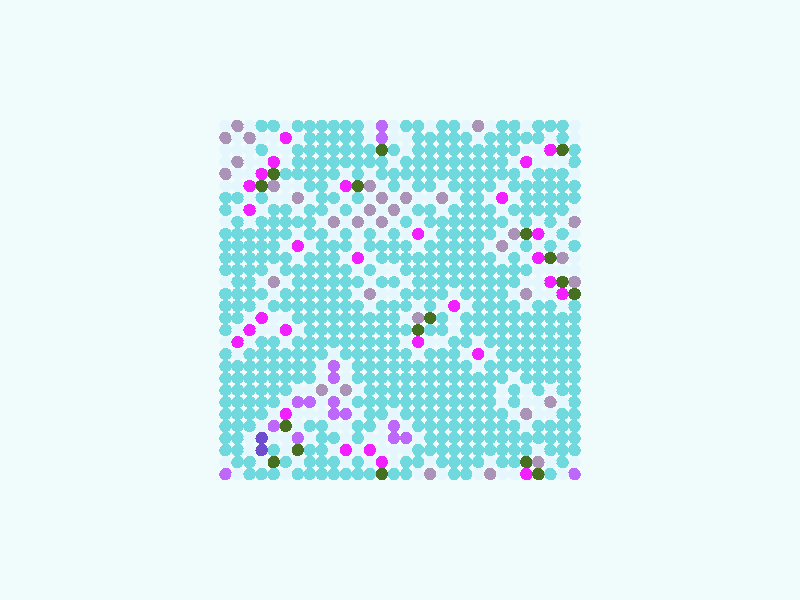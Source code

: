 global_settings {
  assumed_gamma 1
}
light_source {
  <-0.6, 1.6, 3.7>*10000
  rgb 1.3
}
camera {
  location <0,0,100>
  look_at <0,0,0>
}
background {
  color rgb < 0.87, 0.97, 0.97 >
}
sphere {
< -29.0, -29.0, 0 >, 1.0

pigment { color rgb < 0.5100657691796402, 0.13511060327712787, 0.9680364375718566 >
}}
sphere {
< -29.0, -27.0, 0 >, 1.0

pigment { color rgb < 0.7828774680514874, 0.9319424407744832, 0.9810962995443058 >
}}
sphere {
< -29.0, -25.0, 0 >, 1.0

pigment { color rgb < 0.1632567677173239, 0.6960915055091617, 0.7311084344193947 >
}}
sphere {
< -29.0, -23.0, 0 >, 1.0

pigment { color rgb < 0.1632567677173239, 0.6960915055091617, 0.7311084344193947 >
}}
sphere {
< -29.0, -21.0, 0 >, 1.0

pigment { color rgb < 0.1632567677173239, 0.6960915055091617, 0.7311084344193947 >
}}
sphere {
< -29.0, -19.0, 0 >, 1.0

pigment { color rgb < 0.1632567677173239, 0.6960915055091617, 0.7311084344193947 >
}}
sphere {
< -29.0, -17.0, 0 >, 1.0

pigment { color rgb < 0.1632567677173239, 0.6960915055091617, 0.7311084344193947 >
}}
sphere {
< -29.0, -15.0, 0 >, 1.0

pigment { color rgb < 0.1632567677173239, 0.6960915055091617, 0.7311084344193947 >
}}
sphere {
< -29.0, -13.0, 0 >, 1.0

pigment { color rgb < 0.1632567677173239, 0.6960915055091617, 0.7311084344193947 >
}}
sphere {
< -29.0, -11.0, 0 >, 1.0

pigment { color rgb < 0.1632567677173239, 0.6960915055091617, 0.7311084344193947 >
}}
sphere {
< -29.0, -9.0, 0 >, 1.0

pigment { color rgb < 0.1632567677173239, 0.6960915055091617, 0.7311084344193947 >
}}
sphere {
< -29.0, -7.0, 0 >, 1.0

pigment { color rgb < 0.1632567677173239, 0.6960915055091617, 0.7311084344193947 >
}}
sphere {
< -29.0, -5.0, 0 >, 1.0

pigment { color rgb < 0.1632567677173239, 0.6960915055091617, 0.7311084344193947 >
}}
sphere {
< -29.0, -3.0, 0 >, 1.0

pigment { color rgb < 0.1632567677173239, 0.6960915055091617, 0.7311084344193947 >
}}
sphere {
< -29.0, -1.0, 0 >, 1.0

pigment { color rgb < 0.1632567677173239, 0.6960915055091617, 0.7311084344193947 >
}}
sphere {
< -29.0, 1.0, 0 >, 1.0

pigment { color rgb < 0.06056587001899583, 0.16191660204903213, 0.013794566112705797 >
}}
sphere {
< -29.0, 3.0, 0 >, 1.0

pigment { color rgb < 0.40628726833048756, 0.29025247408718524, 0.473691943227438 >
}}
sphere {
< -29.0, 5.0, 0 >, 1.0

pigment { color rgb < 0.7828774680514874, 0.9319424407744832, 0.9810962995443058 >
}}
sphere {
< -29.0, 7.0, 0 >, 1.0

pigment { color rgb < 0.7828774680514874, 0.9319424407744832, 0.9810962995443058 >
}}
sphere {
< -29.0, 9.0, 0 >, 1.0

pigment { color rgb < 0.1632567677173239, 0.6960915055091617, 0.7311084344193947 >
}}
sphere {
< -29.0, 11.0, 0 >, 1.0

pigment { color rgb < 0.7828774680514874, 0.9319424407744832, 0.9810962995443058 >
}}
sphere {
< -29.0, 13.0, 0 >, 1.0

pigment { color rgb < 0.40628726833048756, 0.29025247408718524, 0.473691943227438 >
}}
sphere {
< -29.0, 15.0, 0 >, 1.0

pigment { color rgb < 0.7828774680514874, 0.9319424407744832, 0.9810962995443058 >
}}
sphere {
< -29.0, 17.0, 0 >, 1.0

pigment { color rgb < 0.1632567677173239, 0.6960915055091617, 0.7311084344193947 >
}}
sphere {
< -29.0, 19.0, 0 >, 1.0

pigment { color rgb < 0.1632567677173239, 0.6960915055091617, 0.7311084344193947 >
}}
sphere {
< -29.0, 21.0, 0 >, 1.0

pigment { color rgb < 0.7828774680514874, 0.9319424407744832, 0.9810962995443058 >
}}
sphere {
< -29.0, 23.0, 0 >, 1.0

pigment { color rgb < 0.1632567677173239, 0.6960915055091617, 0.7311084344193947 >
}}
sphere {
< -29.0, 25.0, 0 >, 1.0

pigment { color rgb < 0.1632567677173239, 0.6960915055091617, 0.7311084344193947 >
}}
sphere {
< -29.0, 27.0, 0 >, 1.0

pigment { color rgb < 0.7828774680514874, 0.9319424407744832, 0.9810962995443058 >
}}
sphere {
< -29.0, 29.0, 0 >, 1.0

pigment { color rgb < 0.7828774680514874, 0.9319424407744832, 0.9810962995443058 >
}}
sphere {
< -27.0, -29.0, 0 >, 1.0

pigment { color rgb < 0.7828774680514874, 0.9319424407744832, 0.9810962995443058 >
}}
sphere {
< -27.0, -27.0, 0 >, 1.0

pigment { color rgb < 0.1632567677173239, 0.6960915055091617, 0.7311084344193947 >
}}
sphere {
< -27.0, -25.0, 0 >, 1.0

pigment { color rgb < 0.1632567677173239, 0.6960915055091617, 0.7311084344193947 >
}}
sphere {
< -27.0, -23.0, 0 >, 1.0

pigment { color rgb < 0.1632567677173239, 0.6960915055091617, 0.7311084344193947 >
}}
sphere {
< -27.0, -21.0, 0 >, 1.0

pigment { color rgb < 0.1632567677173239, 0.6960915055091617, 0.7311084344193947 >
}}
sphere {
< -27.0, -19.0, 0 >, 1.0

pigment { color rgb < 0.1632567677173239, 0.6960915055091617, 0.7311084344193947 >
}}
sphere {
< -27.0, -17.0, 0 >, 1.0

pigment { color rgb < 0.7828774680514874, 0.9319424407744832, 0.9810962995443058 >
}}
sphere {
< -27.0, -15.0, 0 >, 1.0

pigment { color rgb < 0.1632567677173239, 0.6960915055091617, 0.7311084344193947 >
}}
sphere {
< -27.0, -13.0, 0 >, 1.0

pigment { color rgb < 0.1632567677173239, 0.6960915055091617, 0.7311084344193947 >
}}
sphere {
< -27.0, -11.0, 0 >, 1.0

pigment { color rgb < 0.1632567677173239, 0.6960915055091617, 0.7311084344193947 >
}}
sphere {
< -27.0, -9.0, 0 >, 1.0

pigment { color rgb < 0.1632567677173239, 0.6960915055091617, 0.7311084344193947 >
}}
sphere {
< -27.0, -7.0, 0 >, 1.0

pigment { color rgb < 0.1632567677173239, 0.6960915055091617, 0.7311084344193947 >
}}
sphere {
< -27.0, -5.0, 0 >, 1.0

pigment { color rgb < 0.1632567677173239, 0.6960915055091617, 0.7311084344193947 >
}}
sphere {
< -27.0, -3.0, 0 >, 1.0

pigment { color rgb < 0.1632567677173239, 0.6960915055091617, 0.7311084344193947 >
}}
sphere {
< -27.0, -1.0, 0 >, 1.0

pigment { color rgb < 0.7828774680514874, 0.9319424407744832, 0.9810962995443058 >
}}
sphere {
< -27.0, 1.0, 0 >, 1.0

pigment { color rgb < 0.8909250441606252, 0.013521463568921033, 0.988452599728647 >
}}
sphere {
< -27.0, 3.0, 0 >, 1.0

pigment { color rgb < 0.06056587001899583, 0.16191660204903213, 0.013794566112705797 >
}}
sphere {
< -27.0, 5.0, 0 >, 1.0

pigment { color rgb < 0.7828774680514874, 0.9319424407744832, 0.9810962995443058 >
}}
sphere {
< -27.0, 7.0, 0 >, 1.0

pigment { color rgb < 0.40628726833048756, 0.29025247408718524, 0.473691943227438 >
}}
sphere {
< -27.0, 9.0, 0 >, 1.0

pigment { color rgb < 0.7828774680514874, 0.9319424407744832, 0.9810962995443058 >
}}
sphere {
< -27.0, 11.0, 0 >, 1.0

pigment { color rgb < 0.1632567677173239, 0.6960915055091617, 0.7311084344193947 >
}}
sphere {
< -27.0, 13.0, 0 >, 1.0

pigment { color rgb < 0.7828774680514874, 0.9319424407744832, 0.9810962995443058 >
}}
sphere {
< -27.0, 15.0, 0 >, 1.0

pigment { color rgb < 0.1632567677173239, 0.6960915055091617, 0.7311084344193947 >
}}
sphere {
< -27.0, 17.0, 0 >, 1.0

pigment { color rgb < 0.1632567677173239, 0.6960915055091617, 0.7311084344193947 >
}}
sphere {
< -27.0, 19.0, 0 >, 1.0

pigment { color rgb < 0.1632567677173239, 0.6960915055091617, 0.7311084344193947 >
}}
sphere {
< -27.0, 21.0, 0 >, 1.0

pigment { color rgb < 0.1632567677173239, 0.6960915055091617, 0.7311084344193947 >
}}
sphere {
< -27.0, 23.0, 0 >, 1.0

pigment { color rgb < 0.7828774680514874, 0.9319424407744832, 0.9810962995443058 >
}}
sphere {
< -27.0, 25.0, 0 >, 1.0

pigment { color rgb < 0.06056587001899583, 0.16191660204903213, 0.013794566112705797 >
}}
sphere {
< -27.0, 27.0, 0 >, 1.0

pigment { color rgb < 0.1632567677173239, 0.6960915055091617, 0.7311084344193947 >
}}
sphere {
< -27.0, 29.0, 0 >, 1.0

pigment { color rgb < 0.1632567677173239, 0.6960915055091617, 0.7311084344193947 >
}}
sphere {
< -25.0, -29.0, 0 >, 1.0

pigment { color rgb < 0.1632567677173239, 0.6960915055091617, 0.7311084344193947 >
}}
sphere {
< -25.0, -27.0, 0 >, 1.0

pigment { color rgb < 0.7828774680514874, 0.9319424407744832, 0.9810962995443058 >
}}
sphere {
< -25.0, -25.0, 0 >, 1.0

pigment { color rgb < 0.1632567677173239, 0.6960915055091617, 0.7311084344193947 >
}}
sphere {
< -25.0, -23.0, 0 >, 1.0

pigment { color rgb < 0.1632567677173239, 0.6960915055091617, 0.7311084344193947 >
}}
sphere {
< -25.0, -21.0, 0 >, 1.0

pigment { color rgb < 0.1632567677173239, 0.6960915055091617, 0.7311084344193947 >
}}
sphere {
< -25.0, -19.0, 0 >, 1.0

pigment { color rgb < 0.7828774680514874, 0.9319424407744832, 0.9810962995443058 >
}}
sphere {
< -25.0, -17.0, 0 >, 1.0

pigment { color rgb < 0.40628726833048756, 0.29025247408718524, 0.473691943227438 >
}}
sphere {
< -25.0, -15.0, 0 >, 1.0

pigment { color rgb < 0.7828774680514874, 0.9319424407744832, 0.9810962995443058 >
}}
sphere {
< -25.0, -13.0, 0 >, 1.0

pigment { color rgb < 0.1632567677173239, 0.6960915055091617, 0.7311084344193947 >
}}
sphere {
< -25.0, -11.0, 0 >, 1.0

pigment { color rgb < 0.1632567677173239, 0.6960915055091617, 0.7311084344193947 >
}}
sphere {
< -25.0, -9.0, 0 >, 1.0

pigment { color rgb < 0.1632567677173239, 0.6960915055091617, 0.7311084344193947 >
}}
sphere {
< -25.0, -7.0, 0 >, 1.0

pigment { color rgb < 0.1632567677173239, 0.6960915055091617, 0.7311084344193947 >
}}
sphere {
< -25.0, -5.0, 0 >, 1.0

pigment { color rgb < 0.1632567677173239, 0.6960915055091617, 0.7311084344193947 >
}}
sphere {
< -25.0, -3.0, 0 >, 1.0

pigment { color rgb < 0.1632567677173239, 0.6960915055091617, 0.7311084344193947 >
}}
sphere {
< -25.0, -1.0, 0 >, 1.0

pigment { color rgb < 0.1632567677173239, 0.6960915055091617, 0.7311084344193947 >
}}
sphere {
< -25.0, 1.0, 0 >, 1.0

pigment { color rgb < 0.7828774680514874, 0.9319424407744832, 0.9810962995443058 >
}}
sphere {
< -25.0, 3.0, 0 >, 1.0

pigment { color rgb < 0.8909250441606252, 0.013521463568921033, 0.988452599728647 >
}}
sphere {
< -25.0, 5.0, 0 >, 1.0

pigment { color rgb < 0.7828774680514874, 0.9319424407744832, 0.9810962995443058 >
}}
sphere {
< -25.0, 7.0, 0 >, 1.0

pigment { color rgb < 0.06056587001899583, 0.16191660204903213, 0.013794566112705797 >
}}
sphere {
< -25.0, 9.0, 0 >, 1.0

pigment { color rgb < 0.1632567677173239, 0.6960915055091617, 0.7311084344193947 >
}}
sphere {
< -25.0, 11.0, 0 >, 1.0

pigment { color rgb < 0.7828774680514874, 0.9319424407744832, 0.9810962995443058 >
}}
sphere {
< -25.0, 13.0, 0 >, 1.0

pigment { color rgb < 0.1632567677173239, 0.6960915055091617, 0.7311084344193947 >
}}
sphere {
< -25.0, 15.0, 0 >, 1.0

pigment { color rgb < 0.1632567677173239, 0.6960915055091617, 0.7311084344193947 >
}}
sphere {
< -25.0, 17.0, 0 >, 1.0

pigment { color rgb < 0.1632567677173239, 0.6960915055091617, 0.7311084344193947 >
}}
sphere {
< -25.0, 19.0, 0 >, 1.0

pigment { color rgb < 0.1632567677173239, 0.6960915055091617, 0.7311084344193947 >
}}
sphere {
< -25.0, 21.0, 0 >, 1.0

pigment { color rgb < 0.1632567677173239, 0.6960915055091617, 0.7311084344193947 >
}}
sphere {
< -25.0, 23.0, 0 >, 1.0

pigment { color rgb < 0.7828774680514874, 0.9319424407744832, 0.9810962995443058 >
}}
sphere {
< -25.0, 25.0, 0 >, 1.0

pigment { color rgb < 0.8909250441606252, 0.013521463568921033, 0.988452599728647 >
}}
sphere {
< -25.0, 27.0, 0 >, 1.0

pigment { color rgb < 0.7828774680514874, 0.9319424407744832, 0.9810962995443058 >
}}
sphere {
< -25.0, 29.0, 0 >, 1.0

pigment { color rgb < 0.1632567677173239, 0.6960915055091617, 0.7311084344193947 >
}}
sphere {
< -23.0, -29.0, 0 >, 1.0

pigment { color rgb < 0.06056587001899583, 0.16191660204903213, 0.013794566112705797 >
}}
sphere {
< -23.0, -27.0, 0 >, 1.0

pigment { color rgb < 0.40628726833048756, 0.29025247408718524, 0.473691943227438 >
}}
sphere {
< -23.0, -25.0, 0 >, 1.0

pigment { color rgb < 0.7828774680514874, 0.9319424407744832, 0.9810962995443058 >
}}
sphere {
< -23.0, -23.0, 0 >, 1.0

pigment { color rgb < 0.1632567677173239, 0.6960915055091617, 0.7311084344193947 >
}}
sphere {
< -23.0, -21.0, 0 >, 1.0

pigment { color rgb < 0.1632567677173239, 0.6960915055091617, 0.7311084344193947 >
}}
sphere {
< -23.0, -19.0, 0 >, 1.0

pigment { color rgb < 0.7828774680514874, 0.9319424407744832, 0.9810962995443058 >
}}
sphere {
< -23.0, -17.0, 0 >, 1.0

pigment { color rgb < 0.7828774680514874, 0.9319424407744832, 0.9810962995443058 >
}}
sphere {
< -23.0, -15.0, 0 >, 1.0

pigment { color rgb < 0.1632567677173239, 0.6960915055091617, 0.7311084344193947 >
}}
sphere {
< -23.0, -13.0, 0 >, 1.0

pigment { color rgb < 0.1632567677173239, 0.6960915055091617, 0.7311084344193947 >
}}
sphere {
< -23.0, -11.0, 0 >, 1.0

pigment { color rgb < 0.1632567677173239, 0.6960915055091617, 0.7311084344193947 >
}}
sphere {
< -23.0, -9.0, 0 >, 1.0

pigment { color rgb < 0.1632567677173239, 0.6960915055091617, 0.7311084344193947 >
}}
sphere {
< -23.0, -7.0, 0 >, 1.0

pigment { color rgb < 0.1632567677173239, 0.6960915055091617, 0.7311084344193947 >
}}
sphere {
< -23.0, -5.0, 0 >, 1.0

pigment { color rgb < 0.1632567677173239, 0.6960915055091617, 0.7311084344193947 >
}}
sphere {
< -23.0, -3.0, 0 >, 1.0

pigment { color rgb < 0.1632567677173239, 0.6960915055091617, 0.7311084344193947 >
}}
sphere {
< -23.0, -1.0, 0 >, 1.0

pigment { color rgb < 0.1632567677173239, 0.6960915055091617, 0.7311084344193947 >
}}
sphere {
< -23.0, 1.0, 0 >, 1.0

pigment { color rgb < 0.7828774680514874, 0.9319424407744832, 0.9810962995443058 >
}}
sphere {
< -23.0, 3.0, 0 >, 1.0

pigment { color rgb < 0.7828774680514874, 0.9319424407744832, 0.9810962995443058 >
}}
sphere {
< -23.0, 5.0, 0 >, 1.0

pigment { color rgb < 0.7828774680514874, 0.9319424407744832, 0.9810962995443058 >
}}
sphere {
< -23.0, 7.0, 0 >, 1.0

pigment { color rgb < 0.8909250441606252, 0.013521463568921033, 0.988452599728647 >
}}
sphere {
< -23.0, 9.0, 0 >, 1.0

pigment { color rgb < 0.7828774680514874, 0.9319424407744832, 0.9810962995443058 >
}}
sphere {
< -23.0, 11.0, 0 >, 1.0

pigment { color rgb < 0.8909250441606252, 0.013521463568921033, 0.988452599728647 >
}}
sphere {
< -23.0, 13.0, 0 >, 1.0

pigment { color rgb < 0.7828774680514874, 0.9319424407744832, 0.9810962995443058 >
}}
sphere {
< -23.0, 15.0, 0 >, 1.0

pigment { color rgb < 0.1632567677173239, 0.6960915055091617, 0.7311084344193947 >
}}
sphere {
< -23.0, 17.0, 0 >, 1.0

pigment { color rgb < 0.1632567677173239, 0.6960915055091617, 0.7311084344193947 >
}}
sphere {
< -23.0, 19.0, 0 >, 1.0

pigment { color rgb < 0.1632567677173239, 0.6960915055091617, 0.7311084344193947 >
}}
sphere {
< -23.0, 21.0, 0 >, 1.0

pigment { color rgb < 0.1632567677173239, 0.6960915055091617, 0.7311084344193947 >
}}
sphere {
< -23.0, 23.0, 0 >, 1.0

pigment { color rgb < 0.7828774680514874, 0.9319424407744832, 0.9810962995443058 >
}}
sphere {
< -23.0, 25.0, 0 >, 1.0

pigment { color rgb < 0.7828774680514874, 0.9319424407744832, 0.9810962995443058 >
}}
sphere {
< -23.0, 27.0, 0 >, 1.0

pigment { color rgb < 0.1632567677173239, 0.6960915055091617, 0.7311084344193947 >
}}
sphere {
< -23.0, 29.0, 0 >, 1.0

pigment { color rgb < 0.1632567677173239, 0.6960915055091617, 0.7311084344193947 >
}}
sphere {
< -21.0, -29.0, 0 >, 1.0

pigment { color rgb < 0.8909250441606252, 0.013521463568921033, 0.988452599728647 >
}}
sphere {
< -21.0, -27.0, 0 >, 1.0

pigment { color rgb < 0.06056587001899583, 0.16191660204903213, 0.013794566112705797 >
}}
sphere {
< -21.0, -25.0, 0 >, 1.0

pigment { color rgb < 0.1632567677173239, 0.6960915055091617, 0.7311084344193947 >
}}
sphere {
< -21.0, -23.0, 0 >, 1.0

pigment { color rgb < 0.1632567677173239, 0.6960915055091617, 0.7311084344193947 >
}}
sphere {
< -21.0, -21.0, 0 >, 1.0

pigment { color rgb < 0.7828774680514874, 0.9319424407744832, 0.9810962995443058 >
}}
sphere {
< -21.0, -19.0, 0 >, 1.0

pigment { color rgb < 0.40628726833048756, 0.29025247408718524, 0.473691943227438 >
}}
sphere {
< -21.0, -17.0, 0 >, 1.0

pigment { color rgb < 0.7828774680514874, 0.9319424407744832, 0.9810962995443058 >
}}
sphere {
< -21.0, -15.0, 0 >, 1.0

pigment { color rgb < 0.7828774680514874, 0.9319424407744832, 0.9810962995443058 >
}}
sphere {
< -21.0, -13.0, 0 >, 1.0

pigment { color rgb < 0.1632567677173239, 0.6960915055091617, 0.7311084344193947 >
}}
sphere {
< -21.0, -11.0, 0 >, 1.0

pigment { color rgb < 0.1632567677173239, 0.6960915055091617, 0.7311084344193947 >
}}
sphere {
< -21.0, -9.0, 0 >, 1.0

pigment { color rgb < 0.1632567677173239, 0.6960915055091617, 0.7311084344193947 >
}}
sphere {
< -21.0, -7.0, 0 >, 1.0

pigment { color rgb < 0.1632567677173239, 0.6960915055091617, 0.7311084344193947 >
}}
sphere {
< -21.0, -5.0, 0 >, 1.0

pigment { color rgb < 0.1632567677173239, 0.6960915055091617, 0.7311084344193947 >
}}
sphere {
< -21.0, -3.0, 0 >, 1.0

pigment { color rgb < 0.1632567677173239, 0.6960915055091617, 0.7311084344193947 >
}}
sphere {
< -21.0, -1.0, 0 >, 1.0

pigment { color rgb < 0.7828774680514874, 0.9319424407744832, 0.9810962995443058 >
}}
sphere {
< -21.0, 1.0, 0 >, 1.0

pigment { color rgb < 0.40628726833048756, 0.29025247408718524, 0.473691943227438 >
}}
sphere {
< -21.0, 3.0, 0 >, 1.0

pigment { color rgb < 0.7828774680514874, 0.9319424407744832, 0.9810962995443058 >
}}
sphere {
< -21.0, 5.0, 0 >, 1.0

pigment { color rgb < 0.1632567677173239, 0.6960915055091617, 0.7311084344193947 >
}}
sphere {
< -21.0, 7.0, 0 >, 1.0

pigment { color rgb < 0.7828774680514874, 0.9319424407744832, 0.9810962995443058 >
}}
sphere {
< -21.0, 9.0, 0 >, 1.0

pigment { color rgb < 0.1632567677173239, 0.6960915055091617, 0.7311084344193947 >
}}
sphere {
< -21.0, 11.0, 0 >, 1.0

pigment { color rgb < 0.06056587001899583, 0.16191660204903213, 0.013794566112705797 >
}}
sphere {
< -21.0, 13.0, 0 >, 1.0

pigment { color rgb < 0.1632567677173239, 0.6960915055091617, 0.7311084344193947 >
}}
sphere {
< -21.0, 15.0, 0 >, 1.0

pigment { color rgb < 0.1632567677173239, 0.6960915055091617, 0.7311084344193947 >
}}
sphere {
< -21.0, 17.0, 0 >, 1.0

pigment { color rgb < 0.1632567677173239, 0.6960915055091617, 0.7311084344193947 >
}}
sphere {
< -21.0, 19.0, 0 >, 1.0

pigment { color rgb < 0.1632567677173239, 0.6960915055091617, 0.7311084344193947 >
}}
sphere {
< -21.0, 21.0, 0 >, 1.0

pigment { color rgb < 0.7828774680514874, 0.9319424407744832, 0.9810962995443058 >
}}
sphere {
< -21.0, 23.0, 0 >, 1.0

pigment { color rgb < 0.8909250441606252, 0.013521463568921033, 0.988452599728647 >
}}
sphere {
< -21.0, 25.0, 0 >, 1.0

pigment { color rgb < 0.7828774680514874, 0.9319424407744832, 0.9810962995443058 >
}}
sphere {
< -21.0, 27.0, 0 >, 1.0

pigment { color rgb < 0.1632567677173239, 0.6960915055091617, 0.7311084344193947 >
}}
sphere {
< -21.0, 29.0, 0 >, 1.0

pigment { color rgb < 0.7828774680514874, 0.9319424407744832, 0.9810962995443058 >
}}
sphere {
< -19.0, -29.0, 0 >, 1.0

pigment { color rgb < 0.7828774680514874, 0.9319424407744832, 0.9810962995443058 >
}}
sphere {
< -19.0, -27.0, 0 >, 1.0

pigment { color rgb < 0.1632567677173239, 0.6960915055091617, 0.7311084344193947 >
}}
sphere {
< -19.0, -25.0, 0 >, 1.0

pigment { color rgb < 0.1632567677173239, 0.6960915055091617, 0.7311084344193947 >
}}
sphere {
< -19.0, -23.0, 0 >, 1.0

pigment { color rgb < 0.1632567677173239, 0.6960915055091617, 0.7311084344193947 >
}}
sphere {
< -19.0, -21.0, 0 >, 1.0

pigment { color rgb < 0.1632567677173239, 0.6960915055091617, 0.7311084344193947 >
}}
sphere {
< -19.0, -19.0, 0 >, 1.0

pigment { color rgb < 0.7828774680514874, 0.9319424407744832, 0.9810962995443058 >
}}
sphere {
< -19.0, -17.0, 0 >, 1.0

pigment { color rgb < 0.1632567677173239, 0.6960915055091617, 0.7311084344193947 >
}}
sphere {
< -19.0, -15.0, 0 >, 1.0

pigment { color rgb < 0.1632567677173239, 0.6960915055091617, 0.7311084344193947 >
}}
sphere {
< -19.0, -13.0, 0 >, 1.0

pigment { color rgb < 0.7828774680514874, 0.9319424407744832, 0.9810962995443058 >
}}
sphere {
< -19.0, -11.0, 0 >, 1.0

pigment { color rgb < 0.1632567677173239, 0.6960915055091617, 0.7311084344193947 >
}}
sphere {
< -19.0, -9.0, 0 >, 1.0

pigment { color rgb < 0.1632567677173239, 0.6960915055091617, 0.7311084344193947 >
}}
sphere {
< -19.0, -7.0, 0 >, 1.0

pigment { color rgb < 0.1632567677173239, 0.6960915055091617, 0.7311084344193947 >
}}
sphere {
< -19.0, -5.0, 0 >, 1.0

pigment { color rgb < 0.1632567677173239, 0.6960915055091617, 0.7311084344193947 >
}}
sphere {
< -19.0, -3.0, 0 >, 1.0

pigment { color rgb < 0.1632567677173239, 0.6960915055091617, 0.7311084344193947 >
}}
sphere {
< -19.0, -1.0, 0 >, 1.0

pigment { color rgb < 0.1632567677173239, 0.6960915055091617, 0.7311084344193947 >
}}
sphere {
< -19.0, 1.0, 0 >, 1.0

pigment { color rgb < 0.7828774680514874, 0.9319424407744832, 0.9810962995443058 >
}}
sphere {
< -19.0, 3.0, 0 >, 1.0

pigment { color rgb < 0.1632567677173239, 0.6960915055091617, 0.7311084344193947 >
}}
sphere {
< -19.0, 5.0, 0 >, 1.0

pigment { color rgb < 0.1632567677173239, 0.6960915055091617, 0.7311084344193947 >
}}
sphere {
< -19.0, 7.0, 0 >, 1.0

pigment { color rgb < 0.1632567677173239, 0.6960915055091617, 0.7311084344193947 >
}}
sphere {
< -19.0, 9.0, 0 >, 1.0

pigment { color rgb < 0.7828774680514874, 0.9319424407744832, 0.9810962995443058 >
}}
sphere {
< -19.0, 11.0, 0 >, 1.0

pigment { color rgb < 0.40628726833048756, 0.29025247408718524, 0.473691943227438 >
}}
sphere {
< -19.0, 13.0, 0 >, 1.0

pigment { color rgb < 0.7828774680514874, 0.9319424407744832, 0.9810962995443058 >
}}
sphere {
< -19.0, 15.0, 0 >, 1.0

pigment { color rgb < 0.1632567677173239, 0.6960915055091617, 0.7311084344193947 >
}}
sphere {
< -19.0, 17.0, 0 >, 1.0

pigment { color rgb < 0.7828774680514874, 0.9319424407744832, 0.9810962995443058 >
}}
sphere {
< -19.0, 19.0, 0 >, 1.0

pigment { color rgb < 0.1632567677173239, 0.6960915055091617, 0.7311084344193947 >
}}
sphere {
< -19.0, 21.0, 0 >, 1.0

pigment { color rgb < 0.1632567677173239, 0.6960915055091617, 0.7311084344193947 >
}}
sphere {
< -19.0, 23.0, 0 >, 1.0

pigment { color rgb < 0.7828774680514874, 0.9319424407744832, 0.9810962995443058 >
}}
sphere {
< -19.0, 25.0, 0 >, 1.0

pigment { color rgb < 0.1632567677173239, 0.6960915055091617, 0.7311084344193947 >
}}
sphere {
< -19.0, 27.0, 0 >, 1.0

pigment { color rgb < 0.1632567677173239, 0.6960915055091617, 0.7311084344193947 >
}}
sphere {
< -19.0, 29.0, 0 >, 1.0

pigment { color rgb < 0.1632567677173239, 0.6960915055091617, 0.7311084344193947 >
}}
sphere {
< -17.0, -29.0, 0 >, 1.0

pigment { color rgb < 0.7828774680514874, 0.9319424407744832, 0.9810962995443058 >
}}
sphere {
< -17.0, -27.0, 0 >, 1.0

pigment { color rgb < 0.1632567677173239, 0.6960915055091617, 0.7311084344193947 >
}}
sphere {
< -17.0, -25.0, 0 >, 1.0

pigment { color rgb < 0.1632567677173239, 0.6960915055091617, 0.7311084344193947 >
}}
sphere {
< -17.0, -23.0, 0 >, 1.0

pigment { color rgb < 0.1632567677173239, 0.6960915055091617, 0.7311084344193947 >
}}
sphere {
< -17.0, -21.0, 0 >, 1.0

pigment { color rgb < 0.1632567677173239, 0.6960915055091617, 0.7311084344193947 >
}}
sphere {
< -17.0, -19.0, 0 >, 1.0

pigment { color rgb < 0.1632567677173239, 0.6960915055091617, 0.7311084344193947 >
}}
sphere {
< -17.0, -17.0, 0 >, 1.0

pigment { color rgb < 0.7828774680514874, 0.9319424407744832, 0.9810962995443058 >
}}
sphere {
< -17.0, -15.0, 0 >, 1.0

pigment { color rgb < 0.7828774680514874, 0.9319424407744832, 0.9810962995443058 >
}}
sphere {
< -17.0, -13.0, 0 >, 1.0

pigment { color rgb < 0.1632567677173239, 0.6960915055091617, 0.7311084344193947 >
}}
sphere {
< -17.0, -11.0, 0 >, 1.0

pigment { color rgb < 0.1632567677173239, 0.6960915055091617, 0.7311084344193947 >
}}
sphere {
< -17.0, -9.0, 0 >, 1.0

pigment { color rgb < 0.1632567677173239, 0.6960915055091617, 0.7311084344193947 >
}}
sphere {
< -17.0, -7.0, 0 >, 1.0

pigment { color rgb < 0.1632567677173239, 0.6960915055091617, 0.7311084344193947 >
}}
sphere {
< -17.0, -5.0, 0 >, 1.0

pigment { color rgb < 0.1632567677173239, 0.6960915055091617, 0.7311084344193947 >
}}
sphere {
< -17.0, -3.0, 0 >, 1.0

pigment { color rgb < 0.1632567677173239, 0.6960915055091617, 0.7311084344193947 >
}}
sphere {
< -17.0, -1.0, 0 >, 1.0

pigment { color rgb < 0.1632567677173239, 0.6960915055091617, 0.7311084344193947 >
}}
sphere {
< -17.0, 1.0, 0 >, 1.0

pigment { color rgb < 0.1632567677173239, 0.6960915055091617, 0.7311084344193947 >
}}
sphere {
< -17.0, 3.0, 0 >, 1.0

pigment { color rgb < 0.1632567677173239, 0.6960915055091617, 0.7311084344193947 >
}}
sphere {
< -17.0, 5.0, 0 >, 1.0

pigment { color rgb < 0.1632567677173239, 0.6960915055091617, 0.7311084344193947 >
}}
sphere {
< -17.0, 7.0, 0 >, 1.0

pigment { color rgb < 0.7828774680514874, 0.9319424407744832, 0.9810962995443058 >
}}
sphere {
< -17.0, 9.0, 0 >, 1.0

pigment { color rgb < 0.40628726833048756, 0.29025247408718524, 0.473691943227438 >
}}
sphere {
< -17.0, 11.0, 0 >, 1.0

pigment { color rgb < 0.7828774680514874, 0.9319424407744832, 0.9810962995443058 >
}}
sphere {
< -17.0, 13.0, 0 >, 1.0

pigment { color rgb < 0.1632567677173239, 0.6960915055091617, 0.7311084344193947 >
}}
sphere {
< -17.0, 15.0, 0 >, 1.0

pigment { color rgb < 0.7828774680514874, 0.9319424407744832, 0.9810962995443058 >
}}
sphere {
< -17.0, 17.0, 0 >, 1.0

pigment { color rgb < 0.8909250441606252, 0.013521463568921033, 0.988452599728647 >
}}
sphere {
< -17.0, 19.0, 0 >, 1.0

pigment { color rgb < 0.7828774680514874, 0.9319424407744832, 0.9810962995443058 >
}}
sphere {
< -17.0, 21.0, 0 >, 1.0

pigment { color rgb < 0.1632567677173239, 0.6960915055091617, 0.7311084344193947 >
}}
sphere {
< -17.0, 23.0, 0 >, 1.0

pigment { color rgb < 0.1632567677173239, 0.6960915055091617, 0.7311084344193947 >
}}
sphere {
< -17.0, 25.0, 0 >, 1.0

pigment { color rgb < 0.1632567677173239, 0.6960915055091617, 0.7311084344193947 >
}}
sphere {
< -17.0, 27.0, 0 >, 1.0

pigment { color rgb < 0.1632567677173239, 0.6960915055091617, 0.7311084344193947 >
}}
sphere {
< -17.0, 29.0, 0 >, 1.0

pigment { color rgb < 0.1632567677173239, 0.6960915055091617, 0.7311084344193947 >
}}
sphere {
< -15.0, -29.0, 0 >, 1.0

pigment { color rgb < 0.40628726833048756, 0.29025247408718524, 0.473691943227438 >
}}
sphere {
< -15.0, -27.0, 0 >, 1.0

pigment { color rgb < 0.7828774680514874, 0.9319424407744832, 0.9810962995443058 >
}}
sphere {
< -15.0, -25.0, 0 >, 1.0

pigment { color rgb < 0.1632567677173239, 0.6960915055091617, 0.7311084344193947 >
}}
sphere {
< -15.0, -23.0, 0 >, 1.0

pigment { color rgb < 0.1632567677173239, 0.6960915055091617, 0.7311084344193947 >
}}
sphere {
< -15.0, -21.0, 0 >, 1.0

pigment { color rgb < 0.1632567677173239, 0.6960915055091617, 0.7311084344193947 >
}}
sphere {
< -15.0, -19.0, 0 >, 1.0

pigment { color rgb < 0.1632567677173239, 0.6960915055091617, 0.7311084344193947 >
}}
sphere {
< -15.0, -17.0, 0 >, 1.0

pigment { color rgb < 0.1632567677173239, 0.6960915055091617, 0.7311084344193947 >
}}
sphere {
< -15.0, -15.0, 0 >, 1.0

pigment { color rgb < 0.1632567677173239, 0.6960915055091617, 0.7311084344193947 >
}}
sphere {
< -15.0, -13.0, 0 >, 1.0

pigment { color rgb < 0.1632567677173239, 0.6960915055091617, 0.7311084344193947 >
}}
sphere {
< -15.0, -11.0, 0 >, 1.0

pigment { color rgb < 0.1632567677173239, 0.6960915055091617, 0.7311084344193947 >
}}
sphere {
< -15.0, -9.0, 0 >, 1.0

pigment { color rgb < 0.7828774680514874, 0.9319424407744832, 0.9810962995443058 >
}}
sphere {
< -15.0, -7.0, 0 >, 1.0

pigment { color rgb < 0.1632567677173239, 0.6960915055091617, 0.7311084344193947 >
}}
sphere {
< -15.0, -5.0, 0 >, 1.0

pigment { color rgb < 0.1632567677173239, 0.6960915055091617, 0.7311084344193947 >
}}
sphere {
< -15.0, -3.0, 0 >, 1.0

pigment { color rgb < 0.1632567677173239, 0.6960915055091617, 0.7311084344193947 >
}}
sphere {
< -15.0, -1.0, 0 >, 1.0

pigment { color rgb < 0.1632567677173239, 0.6960915055091617, 0.7311084344193947 >
}}
sphere {
< -15.0, 1.0, 0 >, 1.0

pigment { color rgb < 0.1632567677173239, 0.6960915055091617, 0.7311084344193947 >
}}
sphere {
< -15.0, 3.0, 0 >, 1.0

pigment { color rgb < 0.1632567677173239, 0.6960915055091617, 0.7311084344193947 >
}}
sphere {
< -15.0, 5.0, 0 >, 1.0

pigment { color rgb < 0.1632567677173239, 0.6960915055091617, 0.7311084344193947 >
}}
sphere {
< -15.0, 7.0, 0 >, 1.0

pigment { color rgb < 0.1632567677173239, 0.6960915055091617, 0.7311084344193947 >
}}
sphere {
< -15.0, 9.0, 0 >, 1.0

pigment { color rgb < 0.7828774680514874, 0.9319424407744832, 0.9810962995443058 >
}}
sphere {
< -15.0, 11.0, 0 >, 1.0

pigment { color rgb < 0.1632567677173239, 0.6960915055091617, 0.7311084344193947 >
}}
sphere {
< -15.0, 13.0, 0 >, 1.0

pigment { color rgb < 0.1632567677173239, 0.6960915055091617, 0.7311084344193947 >
}}
sphere {
< -15.0, 15.0, 0 >, 1.0

pigment { color rgb < 0.1632567677173239, 0.6960915055091617, 0.7311084344193947 >
}}
sphere {
< -15.0, 17.0, 0 >, 1.0

pigment { color rgb < 0.7828774680514874, 0.9319424407744832, 0.9810962995443058 >
}}
sphere {
< -15.0, 19.0, 0 >, 1.0

pigment { color rgb < 0.1632567677173239, 0.6960915055091617, 0.7311084344193947 >
}}
sphere {
< -15.0, 21.0, 0 >, 1.0

pigment { color rgb < 0.1632567677173239, 0.6960915055091617, 0.7311084344193947 >
}}
sphere {
< -15.0, 23.0, 0 >, 1.0

pigment { color rgb < 0.1632567677173239, 0.6960915055091617, 0.7311084344193947 >
}}
sphere {
< -15.0, 25.0, 0 >, 1.0

pigment { color rgb < 0.1632567677173239, 0.6960915055091617, 0.7311084344193947 >
}}
sphere {
< -15.0, 27.0, 0 >, 1.0

pigment { color rgb < 0.1632567677173239, 0.6960915055091617, 0.7311084344193947 >
}}
sphere {
< -15.0, 29.0, 0 >, 1.0

pigment { color rgb < 0.7828774680514874, 0.9319424407744832, 0.9810962995443058 >
}}
sphere {
< -13.0, -29.0, 0 >, 1.0

pigment { color rgb < 0.7828774680514874, 0.9319424407744832, 0.9810962995443058 >
}}
sphere {
< -13.0, -27.0, 0 >, 1.0

pigment { color rgb < 0.1632567677173239, 0.6960915055091617, 0.7311084344193947 >
}}
sphere {
< -13.0, -25.0, 0 >, 1.0

pigment { color rgb < 0.1632567677173239, 0.6960915055091617, 0.7311084344193947 >
}}
sphere {
< -13.0, -23.0, 0 >, 1.0

pigment { color rgb < 0.1632567677173239, 0.6960915055091617, 0.7311084344193947 >
}}
sphere {
< -13.0, -21.0, 0 >, 1.0

pigment { color rgb < 0.1632567677173239, 0.6960915055091617, 0.7311084344193947 >
}}
sphere {
< -13.0, -19.0, 0 >, 1.0

pigment { color rgb < 0.1632567677173239, 0.6960915055091617, 0.7311084344193947 >
}}
sphere {
< -13.0, -17.0, 0 >, 1.0

pigment { color rgb < 0.1632567677173239, 0.6960915055091617, 0.7311084344193947 >
}}
sphere {
< -13.0, -15.0, 0 >, 1.0

pigment { color rgb < 0.1632567677173239, 0.6960915055091617, 0.7311084344193947 >
}}
sphere {
< -13.0, -13.0, 0 >, 1.0

pigment { color rgb < 0.1632567677173239, 0.6960915055091617, 0.7311084344193947 >
}}
sphere {
< -13.0, -11.0, 0 >, 1.0

pigment { color rgb < 0.7828774680514874, 0.9319424407744832, 0.9810962995443058 >
}}
sphere {
< -13.0, -9.0, 0 >, 1.0

pigment { color rgb < 0.8909250441606252, 0.013521463568921033, 0.988452599728647 >
}}
sphere {
< -13.0, -7.0, 0 >, 1.0

pigment { color rgb < 0.7828774680514874, 0.9319424407744832, 0.9810962995443058 >
}}
sphere {
< -13.0, -5.0, 0 >, 1.0

pigment { color rgb < 0.1632567677173239, 0.6960915055091617, 0.7311084344193947 >
}}
sphere {
< -13.0, -3.0, 0 >, 1.0

pigment { color rgb < 0.1632567677173239, 0.6960915055091617, 0.7311084344193947 >
}}
sphere {
< -13.0, -1.0, 0 >, 1.0

pigment { color rgb < 0.1632567677173239, 0.6960915055091617, 0.7311084344193947 >
}}
sphere {
< -13.0, 1.0, 0 >, 1.0

pigment { color rgb < 0.1632567677173239, 0.6960915055091617, 0.7311084344193947 >
}}
sphere {
< -13.0, 3.0, 0 >, 1.0

pigment { color rgb < 0.1632567677173239, 0.6960915055091617, 0.7311084344193947 >
}}
sphere {
< -13.0, 5.0, 0 >, 1.0

pigment { color rgb < 0.1632567677173239, 0.6960915055091617, 0.7311084344193947 >
}}
sphere {
< -13.0, 7.0, 0 >, 1.0

pigment { color rgb < 0.1632567677173239, 0.6960915055091617, 0.7311084344193947 >
}}
sphere {
< -13.0, 9.0, 0 >, 1.0

pigment { color rgb < 0.1632567677173239, 0.6960915055091617, 0.7311084344193947 >
}}
sphere {
< -13.0, 11.0, 0 >, 1.0

pigment { color rgb < 0.1632567677173239, 0.6960915055091617, 0.7311084344193947 >
}}
sphere {
< -13.0, 13.0, 0 >, 1.0

pigment { color rgb < 0.1632567677173239, 0.6960915055091617, 0.7311084344193947 >
}}
sphere {
< -13.0, 15.0, 0 >, 1.0

pigment { color rgb < 0.1632567677173239, 0.6960915055091617, 0.7311084344193947 >
}}
sphere {
< -13.0, 17.0, 0 >, 1.0

pigment { color rgb < 0.1632567677173239, 0.6960915055091617, 0.7311084344193947 >
}}
sphere {
< -13.0, 19.0, 0 >, 1.0

pigment { color rgb < 0.1632567677173239, 0.6960915055091617, 0.7311084344193947 >
}}
sphere {
< -13.0, 21.0, 0 >, 1.0

pigment { color rgb < 0.1632567677173239, 0.6960915055091617, 0.7311084344193947 >
}}
sphere {
< -13.0, 23.0, 0 >, 1.0

pigment { color rgb < 0.1632567677173239, 0.6960915055091617, 0.7311084344193947 >
}}
sphere {
< -13.0, 25.0, 0 >, 1.0

pigment { color rgb < 0.1632567677173239, 0.6960915055091617, 0.7311084344193947 >
}}
sphere {
< -13.0, 27.0, 0 >, 1.0

pigment { color rgb < 0.7828774680514874, 0.9319424407744832, 0.9810962995443058 >
}}
sphere {
< -13.0, 29.0, 0 >, 1.0

pigment { color rgb < 0.40628726833048756, 0.29025247408718524, 0.473691943227438 >
}}
sphere {
< -11.0, -29.0, 0 >, 1.0

pigment { color rgb < 0.1632567677173239, 0.6960915055091617, 0.7311084344193947 >
}}
sphere {
< -11.0, -27.0, 0 >, 1.0

pigment { color rgb < 0.1632567677173239, 0.6960915055091617, 0.7311084344193947 >
}}
sphere {
< -11.0, -25.0, 0 >, 1.0

pigment { color rgb < 0.1632567677173239, 0.6960915055091617, 0.7311084344193947 >
}}
sphere {
< -11.0, -23.0, 0 >, 1.0

pigment { color rgb < 0.1632567677173239, 0.6960915055091617, 0.7311084344193947 >
}}
sphere {
< -11.0, -21.0, 0 >, 1.0

pigment { color rgb < 0.1632567677173239, 0.6960915055091617, 0.7311084344193947 >
}}
sphere {
< -11.0, -19.0, 0 >, 1.0

pigment { color rgb < 0.1632567677173239, 0.6960915055091617, 0.7311084344193947 >
}}
sphere {
< -11.0, -17.0, 0 >, 1.0

pigment { color rgb < 0.1632567677173239, 0.6960915055091617, 0.7311084344193947 >
}}
sphere {
< -11.0, -15.0, 0 >, 1.0

pigment { color rgb < 0.1632567677173239, 0.6960915055091617, 0.7311084344193947 >
}}
sphere {
< -11.0, -13.0, 0 >, 1.0

pigment { color rgb < 0.1632567677173239, 0.6960915055091617, 0.7311084344193947 >
}}
sphere {
< -11.0, -11.0, 0 >, 1.0

pigment { color rgb < 0.1632567677173239, 0.6960915055091617, 0.7311084344193947 >
}}
sphere {
< -11.0, -9.0, 0 >, 1.0

pigment { color rgb < 0.7828774680514874, 0.9319424407744832, 0.9810962995443058 >
}}
sphere {
< -11.0, -7.0, 0 >, 1.0

pigment { color rgb < 0.1632567677173239, 0.6960915055091617, 0.7311084344193947 >
}}
sphere {
< -11.0, -5.0, 0 >, 1.0

pigment { color rgb < 0.1632567677173239, 0.6960915055091617, 0.7311084344193947 >
}}
sphere {
< -11.0, -3.0, 0 >, 1.0

pigment { color rgb < 0.1632567677173239, 0.6960915055091617, 0.7311084344193947 >
}}
sphere {
< -11.0, -1.0, 0 >, 1.0

pigment { color rgb < 0.7828774680514874, 0.9319424407744832, 0.9810962995443058 >
}}
sphere {
< -11.0, 1.0, 0 >, 1.0

pigment { color rgb < 0.1632567677173239, 0.6960915055091617, 0.7311084344193947 >
}}
sphere {
< -11.0, 3.0, 0 >, 1.0

pigment { color rgb < 0.1632567677173239, 0.6960915055091617, 0.7311084344193947 >
}}
sphere {
< -11.0, 5.0, 0 >, 1.0

pigment { color rgb < 0.1632567677173239, 0.6960915055091617, 0.7311084344193947 >
}}
sphere {
< -11.0, 7.0, 0 >, 1.0

pigment { color rgb < 0.1632567677173239, 0.6960915055091617, 0.7311084344193947 >
}}
sphere {
< -11.0, 9.0, 0 >, 1.0

pigment { color rgb < 0.1632567677173239, 0.6960915055091617, 0.7311084344193947 >
}}
sphere {
< -11.0, 11.0, 0 >, 1.0

pigment { color rgb < 0.1632567677173239, 0.6960915055091617, 0.7311084344193947 >
}}
sphere {
< -11.0, 13.0, 0 >, 1.0

pigment { color rgb < 0.1632567677173239, 0.6960915055091617, 0.7311084344193947 >
}}
sphere {
< -11.0, 15.0, 0 >, 1.0

pigment { color rgb < 0.1632567677173239, 0.6960915055091617, 0.7311084344193947 >
}}
sphere {
< -11.0, 17.0, 0 >, 1.0

pigment { color rgb < 0.1632567677173239, 0.6960915055091617, 0.7311084344193947 >
}}
sphere {
< -11.0, 19.0, 0 >, 1.0

pigment { color rgb < 0.1632567677173239, 0.6960915055091617, 0.7311084344193947 >
}}
sphere {
< -11.0, 21.0, 0 >, 1.0

pigment { color rgb < 0.1632567677173239, 0.6960915055091617, 0.7311084344193947 >
}}
sphere {
< -11.0, 23.0, 0 >, 1.0

pigment { color rgb < 0.1632567677173239, 0.6960915055091617, 0.7311084344193947 >
}}
sphere {
< -11.0, 25.0, 0 >, 1.0

pigment { color rgb < 0.1632567677173239, 0.6960915055091617, 0.7311084344193947 >
}}
sphere {
< -11.0, 27.0, 0 >, 1.0

pigment { color rgb < 0.1632567677173239, 0.6960915055091617, 0.7311084344193947 >
}}
sphere {
< -11.0, 29.0, 0 >, 1.0

pigment { color rgb < 0.7828774680514874, 0.9319424407744832, 0.9810962995443058 >
}}
sphere {
< -9.0, -29.0, 0 >, 1.0

pigment { color rgb < 0.1632567677173239, 0.6960915055091617, 0.7311084344193947 >
}}
sphere {
< -9.0, -27.0, 0 >, 1.0

pigment { color rgb < 0.1632567677173239, 0.6960915055091617, 0.7311084344193947 >
}}
sphere {
< -9.0, -25.0, 0 >, 1.0

pigment { color rgb < 0.1632567677173239, 0.6960915055091617, 0.7311084344193947 >
}}
sphere {
< -9.0, -23.0, 0 >, 1.0

pigment { color rgb < 0.1632567677173239, 0.6960915055091617, 0.7311084344193947 >
}}
sphere {
< -9.0, -21.0, 0 >, 1.0

pigment { color rgb < 0.1632567677173239, 0.6960915055091617, 0.7311084344193947 >
}}
sphere {
< -9.0, -19.0, 0 >, 1.0

pigment { color rgb < 0.1632567677173239, 0.6960915055091617, 0.7311084344193947 >
}}
sphere {
< -9.0, -17.0, 0 >, 1.0

pigment { color rgb < 0.1632567677173239, 0.6960915055091617, 0.7311084344193947 >
}}
sphere {
< -9.0, -15.0, 0 >, 1.0

pigment { color rgb < 0.1632567677173239, 0.6960915055091617, 0.7311084344193947 >
}}
sphere {
< -9.0, -13.0, 0 >, 1.0

pigment { color rgb < 0.1632567677173239, 0.6960915055091617, 0.7311084344193947 >
}}
sphere {
< -9.0, -11.0, 0 >, 1.0

pigment { color rgb < 0.1632567677173239, 0.6960915055091617, 0.7311084344193947 >
}}
sphere {
< -9.0, -9.0, 0 >, 1.0

pigment { color rgb < 0.1632567677173239, 0.6960915055091617, 0.7311084344193947 >
}}
sphere {
< -9.0, -7.0, 0 >, 1.0

pigment { color rgb < 0.1632567677173239, 0.6960915055091617, 0.7311084344193947 >
}}
sphere {
< -9.0, -5.0, 0 >, 1.0

pigment { color rgb < 0.7828774680514874, 0.9319424407744832, 0.9810962995443058 >
}}
sphere {
< -9.0, -3.0, 0 >, 1.0

pigment { color rgb < 0.7828774680514874, 0.9319424407744832, 0.9810962995443058 >
}}
sphere {
< -9.0, -1.0, 0 >, 1.0

pigment { color rgb < 0.8909250441606252, 0.013521463568921033, 0.988452599728647 >
}}
sphere {
< -9.0, 1.0, 0 >, 1.0

pigment { color rgb < 0.7828774680514874, 0.9319424407744832, 0.9810962995443058 >
}}
sphere {
< -9.0, 3.0, 0 >, 1.0

pigment { color rgb < 0.1632567677173239, 0.6960915055091617, 0.7311084344193947 >
}}
sphere {
< -9.0, 5.0, 0 >, 1.0

pigment { color rgb < 0.1632567677173239, 0.6960915055091617, 0.7311084344193947 >
}}
sphere {
< -9.0, 7.0, 0 >, 1.0

pigment { color rgb < 0.1632567677173239, 0.6960915055091617, 0.7311084344193947 >
}}
sphere {
< -9.0, 9.0, 0 >, 1.0

pigment { color rgb < 0.1632567677173239, 0.6960915055091617, 0.7311084344193947 >
}}
sphere {
< -9.0, 11.0, 0 >, 1.0

pigment { color rgb < 0.1632567677173239, 0.6960915055091617, 0.7311084344193947 >
}}
sphere {
< -9.0, 13.0, 0 >, 1.0

pigment { color rgb < 0.1632567677173239, 0.6960915055091617, 0.7311084344193947 >
}}
sphere {
< -9.0, 15.0, 0 >, 1.0

pigment { color rgb < 0.1632567677173239, 0.6960915055091617, 0.7311084344193947 >
}}
sphere {
< -9.0, 17.0, 0 >, 1.0

pigment { color rgb < 0.7828774680514874, 0.9319424407744832, 0.9810962995443058 >
}}
sphere {
< -9.0, 19.0, 0 >, 1.0

pigment { color rgb < 0.1632567677173239, 0.6960915055091617, 0.7311084344193947 >
}}
sphere {
< -9.0, 21.0, 0 >, 1.0

pigment { color rgb < 0.1632567677173239, 0.6960915055091617, 0.7311084344193947 >
}}
sphere {
< -9.0, 23.0, 0 >, 1.0

pigment { color rgb < 0.1632567677173239, 0.6960915055091617, 0.7311084344193947 >
}}
sphere {
< -9.0, 25.0, 0 >, 1.0

pigment { color rgb < 0.1632567677173239, 0.6960915055091617, 0.7311084344193947 >
}}
sphere {
< -9.0, 27.0, 0 >, 1.0

pigment { color rgb < 0.1632567677173239, 0.6960915055091617, 0.7311084344193947 >
}}
sphere {
< -9.0, 29.0, 0 >, 1.0

pigment { color rgb < 0.1632567677173239, 0.6960915055091617, 0.7311084344193947 >
}}
sphere {
< -7.0, -29.0, 0 >, 1.0

pigment { color rgb < 0.7828774680514874, 0.9319424407744832, 0.9810962995443058 >
}}
sphere {
< -7.0, -27.0, 0 >, 1.0

pigment { color rgb < 0.1632567677173239, 0.6960915055091617, 0.7311084344193947 >
}}
sphere {
< -7.0, -25.0, 0 >, 1.0

pigment { color rgb < 0.1632567677173239, 0.6960915055091617, 0.7311084344193947 >
}}
sphere {
< -7.0, -23.0, 0 >, 1.0

pigment { color rgb < 0.1632567677173239, 0.6960915055091617, 0.7311084344193947 >
}}
sphere {
< -7.0, -21.0, 0 >, 1.0

pigment { color rgb < 0.1632567677173239, 0.6960915055091617, 0.7311084344193947 >
}}
sphere {
< -7.0, -19.0, 0 >, 1.0

pigment { color rgb < 0.1632567677173239, 0.6960915055091617, 0.7311084344193947 >
}}
sphere {
< -7.0, -17.0, 0 >, 1.0

pigment { color rgb < 0.1632567677173239, 0.6960915055091617, 0.7311084344193947 >
}}
sphere {
< -7.0, -15.0, 0 >, 1.0

pigment { color rgb < 0.1632567677173239, 0.6960915055091617, 0.7311084344193947 >
}}
sphere {
< -7.0, -13.0, 0 >, 1.0

pigment { color rgb < 0.1632567677173239, 0.6960915055091617, 0.7311084344193947 >
}}
sphere {
< -7.0, -11.0, 0 >, 1.0

pigment { color rgb < 0.1632567677173239, 0.6960915055091617, 0.7311084344193947 >
}}
sphere {
< -7.0, -9.0, 0 >, 1.0

pigment { color rgb < 0.1632567677173239, 0.6960915055091617, 0.7311084344193947 >
}}
sphere {
< -7.0, -7.0, 0 >, 1.0

pigment { color rgb < 0.7828774680514874, 0.9319424407744832, 0.9810962995443058 >
}}
sphere {
< -7.0, -5.0, 0 >, 1.0

pigment { color rgb < 0.1632567677173239, 0.6960915055091617, 0.7311084344193947 >
}}
sphere {
< -7.0, -3.0, 0 >, 1.0

pigment { color rgb < 0.1632567677173239, 0.6960915055091617, 0.7311084344193947 >
}}
sphere {
< -7.0, -1.0, 0 >, 1.0

pigment { color rgb < 0.7828774680514874, 0.9319424407744832, 0.9810962995443058 >
}}
sphere {
< -7.0, 1.0, 0 >, 1.0

pigment { color rgb < 0.1632567677173239, 0.6960915055091617, 0.7311084344193947 >
}}
sphere {
< -7.0, 3.0, 0 >, 1.0

pigment { color rgb < 0.1632567677173239, 0.6960915055091617, 0.7311084344193947 >
}}
sphere {
< -7.0, 5.0, 0 >, 1.0

pigment { color rgb < 0.1632567677173239, 0.6960915055091617, 0.7311084344193947 >
}}
sphere {
< -7.0, 7.0, 0 >, 1.0

pigment { color rgb < 0.1632567677173239, 0.6960915055091617, 0.7311084344193947 >
}}
sphere {
< -7.0, 9.0, 0 >, 1.0

pigment { color rgb < 0.1632567677173239, 0.6960915055091617, 0.7311084344193947 >
}}
sphere {
< -7.0, 11.0, 0 >, 1.0

pigment { color rgb < 0.1632567677173239, 0.6960915055091617, 0.7311084344193947 >
}}
sphere {
< -7.0, 13.0, 0 >, 1.0

pigment { color rgb < 0.1632567677173239, 0.6960915055091617, 0.7311084344193947 >
}}
sphere {
< -7.0, 15.0, 0 >, 1.0

pigment { color rgb < 0.7828774680514874, 0.9319424407744832, 0.9810962995443058 >
}}
sphere {
< -7.0, 17.0, 0 >, 1.0

pigment { color rgb < 0.40628726833048756, 0.29025247408718524, 0.473691943227438 >
}}
sphere {
< -7.0, 19.0, 0 >, 1.0

pigment { color rgb < 0.7828774680514874, 0.9319424407744832, 0.9810962995443058 >
}}
sphere {
< -7.0, 21.0, 0 >, 1.0

pigment { color rgb < 0.1632567677173239, 0.6960915055091617, 0.7311084344193947 >
}}
sphere {
< -7.0, 23.0, 0 >, 1.0

pigment { color rgb < 0.1632567677173239, 0.6960915055091617, 0.7311084344193947 >
}}
sphere {
< -7.0, 25.0, 0 >, 1.0

pigment { color rgb < 0.1632567677173239, 0.6960915055091617, 0.7311084344193947 >
}}
sphere {
< -7.0, 27.0, 0 >, 1.0

pigment { color rgb < 0.1632567677173239, 0.6960915055091617, 0.7311084344193947 >
}}
sphere {
< -7.0, 29.0, 0 >, 1.0

pigment { color rgb < 0.1632567677173239, 0.6960915055091617, 0.7311084344193947 >
}}
sphere {
< -5.0, -29.0, 0 >, 1.0

pigment { color rgb < 0.40628726833048756, 0.29025247408718524, 0.473691943227438 >
}}
sphere {
< -5.0, -27.0, 0 >, 1.0

pigment { color rgb < 0.7828774680514874, 0.9319424407744832, 0.9810962995443058 >
}}
sphere {
< -5.0, -25.0, 0 >, 1.0

pigment { color rgb < 0.1632567677173239, 0.6960915055091617, 0.7311084344193947 >
}}
sphere {
< -5.0, -23.0, 0 >, 1.0

pigment { color rgb < 0.1632567677173239, 0.6960915055091617, 0.7311084344193947 >
}}
sphere {
< -5.0, -21.0, 0 >, 1.0

pigment { color rgb < 0.1632567677173239, 0.6960915055091617, 0.7311084344193947 >
}}
sphere {
< -5.0, -19.0, 0 >, 1.0

pigment { color rgb < 0.1632567677173239, 0.6960915055091617, 0.7311084344193947 >
}}
sphere {
< -5.0, -17.0, 0 >, 1.0

pigment { color rgb < 0.1632567677173239, 0.6960915055091617, 0.7311084344193947 >
}}
sphere {
< -5.0, -15.0, 0 >, 1.0

pigment { color rgb < 0.1632567677173239, 0.6960915055091617, 0.7311084344193947 >
}}
sphere {
< -5.0, -13.0, 0 >, 1.0

pigment { color rgb < 0.1632567677173239, 0.6960915055091617, 0.7311084344193947 >
}}
sphere {
< -5.0, -11.0, 0 >, 1.0

pigment { color rgb < 0.1632567677173239, 0.6960915055091617, 0.7311084344193947 >
}}
sphere {
< -5.0, -9.0, 0 >, 1.0

pigment { color rgb < 0.1632567677173239, 0.6960915055091617, 0.7311084344193947 >
}}
sphere {
< -5.0, -7.0, 0 >, 1.0

pigment { color rgb < 0.7828774680514874, 0.9319424407744832, 0.9810962995443058 >
}}
sphere {
< -5.0, -5.0, 0 >, 1.0

pigment { color rgb < 0.1632567677173239, 0.6960915055091617, 0.7311084344193947 >
}}
sphere {
< -5.0, -3.0, 0 >, 1.0

pigment { color rgb < 0.06056587001899583, 0.16191660204903213, 0.013794566112705797 >
}}
sphere {
< -5.0, -1.0, 0 >, 1.0

pigment { color rgb < 0.1632567677173239, 0.6960915055091617, 0.7311084344193947 >
}}
sphere {
< -5.0, 1.0, 0 >, 1.0

pigment { color rgb < 0.1632567677173239, 0.6960915055091617, 0.7311084344193947 >
}}
sphere {
< -5.0, 3.0, 0 >, 1.0

pigment { color rgb < 0.1632567677173239, 0.6960915055091617, 0.7311084344193947 >
}}
sphere {
< -5.0, 5.0, 0 >, 1.0

pigment { color rgb < 0.1632567677173239, 0.6960915055091617, 0.7311084344193947 >
}}
sphere {
< -5.0, 7.0, 0 >, 1.0

pigment { color rgb < 0.1632567677173239, 0.6960915055091617, 0.7311084344193947 >
}}
sphere {
< -5.0, 9.0, 0 >, 1.0

pigment { color rgb < 0.1632567677173239, 0.6960915055091617, 0.7311084344193947 >
}}
sphere {
< -5.0, 11.0, 0 >, 1.0

pigment { color rgb < 0.7828774680514874, 0.9319424407744832, 0.9810962995443058 >
}}
sphere {
< -5.0, 13.0, 0 >, 1.0

pigment { color rgb < 0.1632567677173239, 0.6960915055091617, 0.7311084344193947 >
}}
sphere {
< -5.0, 15.0, 0 >, 1.0

pigment { color rgb < 0.1632567677173239, 0.6960915055091617, 0.7311084344193947 >
}}
sphere {
< -5.0, 17.0, 0 >, 1.0

pigment { color rgb < 0.7828774680514874, 0.9319424407744832, 0.9810962995443058 >
}}
sphere {
< -5.0, 19.0, 0 >, 1.0

pigment { color rgb < 0.1632567677173239, 0.6960915055091617, 0.7311084344193947 >
}}
sphere {
< -5.0, 21.0, 0 >, 1.0

pigment { color rgb < 0.1632567677173239, 0.6960915055091617, 0.7311084344193947 >
}}
sphere {
< -5.0, 23.0, 0 >, 1.0

pigment { color rgb < 0.1632567677173239, 0.6960915055091617, 0.7311084344193947 >
}}
sphere {
< -5.0, 25.0, 0 >, 1.0

pigment { color rgb < 0.1632567677173239, 0.6960915055091617, 0.7311084344193947 >
}}
sphere {
< -5.0, 27.0, 0 >, 1.0

pigment { color rgb < 0.1632567677173239, 0.6960915055091617, 0.7311084344193947 >
}}
sphere {
< -5.0, 29.0, 0 >, 1.0

pigment { color rgb < 0.7828774680514874, 0.9319424407744832, 0.9810962995443058 >
}}
sphere {
< -3.0, -29.0, 0 >, 1.0

pigment { color rgb < 0.7828774680514874, 0.9319424407744832, 0.9810962995443058 >
}}
sphere {
< -3.0, -27.0, 0 >, 1.0

pigment { color rgb < 0.1632567677173239, 0.6960915055091617, 0.7311084344193947 >
}}
sphere {
< -3.0, -25.0, 0 >, 1.0

pigment { color rgb < 0.1632567677173239, 0.6960915055091617, 0.7311084344193947 >
}}
sphere {
< -3.0, -23.0, 0 >, 1.0

pigment { color rgb < 0.7828774680514874, 0.9319424407744832, 0.9810962995443058 >
}}
sphere {
< -3.0, -21.0, 0 >, 1.0

pigment { color rgb < 0.1632567677173239, 0.6960915055091617, 0.7311084344193947 >
}}
sphere {
< -3.0, -19.0, 0 >, 1.0

pigment { color rgb < 0.1632567677173239, 0.6960915055091617, 0.7311084344193947 >
}}
sphere {
< -3.0, -17.0, 0 >, 1.0

pigment { color rgb < 0.1632567677173239, 0.6960915055091617, 0.7311084344193947 >
}}
sphere {
< -3.0, -15.0, 0 >, 1.0

pigment { color rgb < 0.1632567677173239, 0.6960915055091617, 0.7311084344193947 >
}}
sphere {
< -3.0, -13.0, 0 >, 1.0

pigment { color rgb < 0.1632567677173239, 0.6960915055091617, 0.7311084344193947 >
}}
sphere {
< -3.0, -11.0, 0 >, 1.0

pigment { color rgb < 0.1632567677173239, 0.6960915055091617, 0.7311084344193947 >
}}
sphere {
< -3.0, -9.0, 0 >, 1.0

pigment { color rgb < 0.7828774680514874, 0.9319424407744832, 0.9810962995443058 >
}}
sphere {
< -3.0, -7.0, 0 >, 1.0

pigment { color rgb < 0.8909250441606252, 0.013521463568921033, 0.988452599728647 >
}}
sphere {
< -3.0, -5.0, 0 >, 1.0

pigment { color rgb < 0.06056587001899583, 0.16191660204903213, 0.013794566112705797 >
}}
sphere {
< -3.0, -3.0, 0 >, 1.0

pigment { color rgb < 0.40628726833048756, 0.29025247408718524, 0.473691943227438 >
}}
sphere {
< -3.0, -1.0, 0 >, 1.0

pigment { color rgb < 0.7828774680514874, 0.9319424407744832, 0.9810962995443058 >
}}
sphere {
< -3.0, 1.0, 0 >, 1.0

pigment { color rgb < 0.1632567677173239, 0.6960915055091617, 0.7311084344193947 >
}}
sphere {
< -3.0, 3.0, 0 >, 1.0

pigment { color rgb < 0.1632567677173239, 0.6960915055091617, 0.7311084344193947 >
}}
sphere {
< -3.0, 5.0, 0 >, 1.0

pigment { color rgb < 0.1632567677173239, 0.6960915055091617, 0.7311084344193947 >
}}
sphere {
< -3.0, 7.0, 0 >, 1.0

pigment { color rgb < 0.1632567677173239, 0.6960915055091617, 0.7311084344193947 >
}}
sphere {
< -3.0, 9.0, 0 >, 1.0

pigment { color rgb < 0.7828774680514874, 0.9319424407744832, 0.9810962995443058 >
}}
sphere {
< -3.0, 11.0, 0 >, 1.0

pigment { color rgb < 0.8909250441606252, 0.013521463568921033, 0.988452599728647 >
}}
sphere {
< -3.0, 13.0, 0 >, 1.0

pigment { color rgb < 0.7828774680514874, 0.9319424407744832, 0.9810962995443058 >
}}
sphere {
< -3.0, 15.0, 0 >, 1.0

pigment { color rgb < 0.1632567677173239, 0.6960915055091617, 0.7311084344193947 >
}}
sphere {
< -3.0, 17.0, 0 >, 1.0

pigment { color rgb < 0.7828774680514874, 0.9319424407744832, 0.9810962995443058 >
}}
sphere {
< -3.0, 19.0, 0 >, 1.0

pigment { color rgb < 0.1632567677173239, 0.6960915055091617, 0.7311084344193947 >
}}
sphere {
< -3.0, 21.0, 0 >, 1.0

pigment { color rgb < 0.1632567677173239, 0.6960915055091617, 0.7311084344193947 >
}}
sphere {
< -3.0, 23.0, 0 >, 1.0

pigment { color rgb < 0.1632567677173239, 0.6960915055091617, 0.7311084344193947 >
}}
sphere {
< -3.0, 25.0, 0 >, 1.0

pigment { color rgb < 0.1632567677173239, 0.6960915055091617, 0.7311084344193947 >
}}
sphere {
< -3.0, 27.0, 0 >, 1.0

pigment { color rgb < 0.1632567677173239, 0.6960915055091617, 0.7311084344193947 >
}}
sphere {
< -3.0, 29.0, 0 >, 1.0

pigment { color rgb < 0.1632567677173239, 0.6960915055091617, 0.7311084344193947 >
}}
sphere {
< -1.0, -29.0, 0 >, 1.0

pigment { color rgb < 0.1632567677173239, 0.6960915055091617, 0.7311084344193947 >
}}
sphere {
< -1.0, -27.0, 0 >, 1.0

pigment { color rgb < 0.1632567677173239, 0.6960915055091617, 0.7311084344193947 >
}}
sphere {
< -1.0, -25.0, 0 >, 1.0

pigment { color rgb < 0.7828774680514874, 0.9319424407744832, 0.9810962995443058 >
}}
sphere {
< -1.0, -23.0, 0 >, 1.0

pigment { color rgb < 0.5100657691796402, 0.13511060327712787, 0.9680364375718566 >
}}
sphere {
< -1.0, -21.0, 0 >, 1.0

pigment { color rgb < 0.7828774680514874, 0.9319424407744832, 0.9810962995443058 >
}}
sphere {
< -1.0, -19.0, 0 >, 1.0

pigment { color rgb < 0.1632567677173239, 0.6960915055091617, 0.7311084344193947 >
}}
sphere {
< -1.0, -17.0, 0 >, 1.0

pigment { color rgb < 0.1632567677173239, 0.6960915055091617, 0.7311084344193947 >
}}
sphere {
< -1.0, -15.0, 0 >, 1.0

pigment { color rgb < 0.1632567677173239, 0.6960915055091617, 0.7311084344193947 >
}}
sphere {
< -1.0, -13.0, 0 >, 1.0

pigment { color rgb < 0.1632567677173239, 0.6960915055091617, 0.7311084344193947 >
}}
sphere {
< -1.0, -11.0, 0 >, 1.0

pigment { color rgb < 0.1632567677173239, 0.6960915055091617, 0.7311084344193947 >
}}
sphere {
< -1.0, -9.0, 0 >, 1.0

pigment { color rgb < 0.1632567677173239, 0.6960915055091617, 0.7311084344193947 >
}}
sphere {
< -1.0, -7.0, 0 >, 1.0

pigment { color rgb < 0.7828774680514874, 0.9319424407744832, 0.9810962995443058 >
}}
sphere {
< -1.0, -5.0, 0 >, 1.0

pigment { color rgb < 0.1632567677173239, 0.6960915055091617, 0.7311084344193947 >
}}
sphere {
< -1.0, -3.0, 0 >, 1.0

pigment { color rgb < 0.7828774680514874, 0.9319424407744832, 0.9810962995443058 >
}}
sphere {
< -1.0, -1.0, 0 >, 1.0

pigment { color rgb < 0.1632567677173239, 0.6960915055091617, 0.7311084344193947 >
}}
sphere {
< -1.0, 1.0, 0 >, 1.0

pigment { color rgb < 0.1632567677173239, 0.6960915055091617, 0.7311084344193947 >
}}
sphere {
< -1.0, 3.0, 0 >, 1.0

pigment { color rgb < 0.7828774680514874, 0.9319424407744832, 0.9810962995443058 >
}}
sphere {
< -1.0, 5.0, 0 >, 1.0

pigment { color rgb < 0.1632567677173239, 0.6960915055091617, 0.7311084344193947 >
}}
sphere {
< -1.0, 7.0, 0 >, 1.0

pigment { color rgb < 0.1632567677173239, 0.6960915055091617, 0.7311084344193947 >
}}
sphere {
< -1.0, 9.0, 0 >, 1.0

pigment { color rgb < 0.1632567677173239, 0.6960915055091617, 0.7311084344193947 >
}}
sphere {
< -1.0, 11.0, 0 >, 1.0

pigment { color rgb < 0.7828774680514874, 0.9319424407744832, 0.9810962995443058 >
}}
sphere {
< -1.0, 13.0, 0 >, 1.0

pigment { color rgb < 0.1632567677173239, 0.6960915055091617, 0.7311084344193947 >
}}
sphere {
< -1.0, 15.0, 0 >, 1.0

pigment { color rgb < 0.7828774680514874, 0.9319424407744832, 0.9810962995443058 >
}}
sphere {
< -1.0, 17.0, 0 >, 1.0

pigment { color rgb < 0.40628726833048756, 0.29025247408718524, 0.473691943227438 >
}}
sphere {
< -1.0, 19.0, 0 >, 1.0

pigment { color rgb < 0.7828774680514874, 0.9319424407744832, 0.9810962995443058 >
}}
sphere {
< -1.0, 21.0, 0 >, 1.0

pigment { color rgb < 0.1632567677173239, 0.6960915055091617, 0.7311084344193947 >
}}
sphere {
< -1.0, 23.0, 0 >, 1.0

pigment { color rgb < 0.1632567677173239, 0.6960915055091617, 0.7311084344193947 >
}}
sphere {
< -1.0, 25.0, 0 >, 1.0

pigment { color rgb < 0.7828774680514874, 0.9319424407744832, 0.9810962995443058 >
}}
sphere {
< -1.0, 27.0, 0 >, 1.0

pigment { color rgb < 0.7828774680514874, 0.9319424407744832, 0.9810962995443058 >
}}
sphere {
< -1.0, 29.0, 0 >, 1.0

pigment { color rgb < 0.1632567677173239, 0.6960915055091617, 0.7311084344193947 >
}}
sphere {
< 1.0, -29.0, 0 >, 1.0

pigment { color rgb < 0.1632567677173239, 0.6960915055091617, 0.7311084344193947 >
}}
sphere {
< 1.0, -27.0, 0 >, 1.0

pigment { color rgb < 0.7828774680514874, 0.9319424407744832, 0.9810962995443058 >
}}
sphere {
< 1.0, -25.0, 0 >, 1.0

pigment { color rgb < 0.7828774680514874, 0.9319424407744832, 0.9810962995443058 >
}}
sphere {
< 1.0, -23.0, 0 >, 1.0

pigment { color rgb < 0.5100657691796402, 0.13511060327712787, 0.9680364375718566 >
}}
sphere {
< 1.0, -21.0, 0 >, 1.0

pigment { color rgb < 0.5100657691796402, 0.13511060327712787, 0.9680364375718566 >
}}
sphere {
< 1.0, -19.0, 0 >, 1.0

pigment { color rgb < 0.7828774680514874, 0.9319424407744832, 0.9810962995443058 >
}}
sphere {
< 1.0, -17.0, 0 >, 1.0

pigment { color rgb < 0.1632567677173239, 0.6960915055091617, 0.7311084344193947 >
}}
sphere {
< 1.0, -15.0, 0 >, 1.0

pigment { color rgb < 0.1632567677173239, 0.6960915055091617, 0.7311084344193947 >
}}
sphere {
< 1.0, -13.0, 0 >, 1.0

pigment { color rgb < 0.1632567677173239, 0.6960915055091617, 0.7311084344193947 >
}}
sphere {
< 1.0, -11.0, 0 >, 1.0

pigment { color rgb < 0.1632567677173239, 0.6960915055091617, 0.7311084344193947 >
}}
sphere {
< 1.0, -9.0, 0 >, 1.0

pigment { color rgb < 0.1632567677173239, 0.6960915055091617, 0.7311084344193947 >
}}
sphere {
< 1.0, -7.0, 0 >, 1.0

pigment { color rgb < 0.1632567677173239, 0.6960915055091617, 0.7311084344193947 >
}}
sphere {
< 1.0, -5.0, 0 >, 1.0

pigment { color rgb < 0.1632567677173239, 0.6960915055091617, 0.7311084344193947 >
}}
sphere {
< 1.0, -3.0, 0 >, 1.0

pigment { color rgb < 0.1632567677173239, 0.6960915055091617, 0.7311084344193947 >
}}
sphere {
< 1.0, -1.0, 0 >, 1.0

pigment { color rgb < 0.1632567677173239, 0.6960915055091617, 0.7311084344193947 >
}}
sphere {
< 1.0, 1.0, 0 >, 1.0

pigment { color rgb < 0.7828774680514874, 0.9319424407744832, 0.9810962995443058 >
}}
sphere {
< 1.0, 3.0, 0 >, 1.0

pigment { color rgb < 0.1632567677173239, 0.6960915055091617, 0.7311084344193947 >
}}
sphere {
< 1.0, 5.0, 0 >, 1.0

pigment { color rgb < 0.7828774680514874, 0.9319424407744832, 0.9810962995443058 >
}}
sphere {
< 1.0, 7.0, 0 >, 1.0

pigment { color rgb < 0.1632567677173239, 0.6960915055091617, 0.7311084344193947 >
}}
sphere {
< 1.0, 9.0, 0 >, 1.0

pigment { color rgb < 0.1632567677173239, 0.6960915055091617, 0.7311084344193947 >
}}
sphere {
< 1.0, 11.0, 0 >, 1.0

pigment { color rgb < 0.1632567677173239, 0.6960915055091617, 0.7311084344193947 >
}}
sphere {
< 1.0, 13.0, 0 >, 1.0

pigment { color rgb < 0.7828774680514874, 0.9319424407744832, 0.9810962995443058 >
}}
sphere {
< 1.0, 15.0, 0 >, 1.0

pigment { color rgb < 0.40628726833048756, 0.29025247408718524, 0.473691943227438 >
}}
sphere {
< 1.0, 17.0, 0 >, 1.0

pigment { color rgb < 0.7828774680514874, 0.9319424407744832, 0.9810962995443058 >
}}
sphere {
< 1.0, 19.0, 0 >, 1.0

pigment { color rgb < 0.1632567677173239, 0.6960915055091617, 0.7311084344193947 >
}}
sphere {
< 1.0, 21.0, 0 >, 1.0

pigment { color rgb < 0.1632567677173239, 0.6960915055091617, 0.7311084344193947 >
}}
sphere {
< 1.0, 23.0, 0 >, 1.0

pigment { color rgb < 0.7828774680514874, 0.9319424407744832, 0.9810962995443058 >
}}
sphere {
< 1.0, 25.0, 0 >, 1.0

pigment { color rgb < 0.1632567677173239, 0.6960915055091617, 0.7311084344193947 >
}}
sphere {
< 1.0, 27.0, 0 >, 1.0

pigment { color rgb < 0.7828774680514874, 0.9319424407744832, 0.9810962995443058 >
}}
sphere {
< 1.0, 29.0, 0 >, 1.0

pigment { color rgb < 0.7828774680514874, 0.9319424407744832, 0.9810962995443058 >
}}
sphere {
< 3.0, -29.0, 0 >, 1.0

pigment { color rgb < 0.06056587001899583, 0.16191660204903213, 0.013794566112705797 >
}}
sphere {
< 3.0, -27.0, 0 >, 1.0

pigment { color rgb < 0.8909250441606252, 0.013521463568921033, 0.988452599728647 >
}}
sphere {
< 3.0, -25.0, 0 >, 1.0

pigment { color rgb < 0.7828774680514874, 0.9319424407744832, 0.9810962995443058 >
}}
sphere {
< 3.0, -23.0, 0 >, 1.0

pigment { color rgb < 0.7828774680514874, 0.9319424407744832, 0.9810962995443058 >
}}
sphere {
< 3.0, -21.0, 0 >, 1.0

pigment { color rgb < 0.7828774680514874, 0.9319424407744832, 0.9810962995443058 >
}}
sphere {
< 3.0, -19.0, 0 >, 1.0

pigment { color rgb < 0.1632567677173239, 0.6960915055091617, 0.7311084344193947 >
}}
sphere {
< 3.0, -17.0, 0 >, 1.0

pigment { color rgb < 0.1632567677173239, 0.6960915055091617, 0.7311084344193947 >
}}
sphere {
< 3.0, -15.0, 0 >, 1.0

pigment { color rgb < 0.1632567677173239, 0.6960915055091617, 0.7311084344193947 >
}}
sphere {
< 3.0, -13.0, 0 >, 1.0

pigment { color rgb < 0.1632567677173239, 0.6960915055091617, 0.7311084344193947 >
}}
sphere {
< 3.0, -11.0, 0 >, 1.0

pigment { color rgb < 0.1632567677173239, 0.6960915055091617, 0.7311084344193947 >
}}
sphere {
< 3.0, -9.0, 0 >, 1.0

pigment { color rgb < 0.1632567677173239, 0.6960915055091617, 0.7311084344193947 >
}}
sphere {
< 3.0, -7.0, 0 >, 1.0

pigment { color rgb < 0.1632567677173239, 0.6960915055091617, 0.7311084344193947 >
}}
sphere {
< 3.0, -5.0, 0 >, 1.0

pigment { color rgb < 0.1632567677173239, 0.6960915055091617, 0.7311084344193947 >
}}
sphere {
< 3.0, -3.0, 0 >, 1.0

pigment { color rgb < 0.1632567677173239, 0.6960915055091617, 0.7311084344193947 >
}}
sphere {
< 3.0, -1.0, 0 >, 1.0

pigment { color rgb < 0.1632567677173239, 0.6960915055091617, 0.7311084344193947 >
}}
sphere {
< 3.0, 1.0, 0 >, 1.0

pigment { color rgb < 0.7828774680514874, 0.9319424407744832, 0.9810962995443058 >
}}
sphere {
< 3.0, 3.0, 0 >, 1.0

pigment { color rgb < 0.1632567677173239, 0.6960915055091617, 0.7311084344193947 >
}}
sphere {
< 3.0, 5.0, 0 >, 1.0

pigment { color rgb < 0.7828774680514874, 0.9319424407744832, 0.9810962995443058 >
}}
sphere {
< 3.0, 7.0, 0 >, 1.0

pigment { color rgb < 0.1632567677173239, 0.6960915055091617, 0.7311084344193947 >
}}
sphere {
< 3.0, 9.0, 0 >, 1.0

pigment { color rgb < 0.1632567677173239, 0.6960915055091617, 0.7311084344193947 >
}}
sphere {
< 3.0, 11.0, 0 >, 1.0

pigment { color rgb < 0.7828774680514874, 0.9319424407744832, 0.9810962995443058 >
}}
sphere {
< 3.0, 13.0, 0 >, 1.0

pigment { color rgb < 0.40628726833048756, 0.29025247408718524, 0.473691943227438 >
}}
sphere {
< 3.0, 15.0, 0 >, 1.0

pigment { color rgb < 0.7828774680514874, 0.9319424407744832, 0.9810962995443058 >
}}
sphere {
< 3.0, 17.0, 0 >, 1.0

pigment { color rgb < 0.40628726833048756, 0.29025247408718524, 0.473691943227438 >
}}
sphere {
< 3.0, 19.0, 0 >, 1.0

pigment { color rgb < 0.7828774680514874, 0.9319424407744832, 0.9810962995443058 >
}}
sphere {
< 3.0, 21.0, 0 >, 1.0

pigment { color rgb < 0.1632567677173239, 0.6960915055091617, 0.7311084344193947 >
}}
sphere {
< 3.0, 23.0, 0 >, 1.0

pigment { color rgb < 0.1632567677173239, 0.6960915055091617, 0.7311084344193947 >
}}
sphere {
< 3.0, 25.0, 0 >, 1.0

pigment { color rgb < 0.06056587001899583, 0.16191660204903213, 0.013794566112705797 >
}}
sphere {
< 3.0, 27.0, 0 >, 1.0

pigment { color rgb < 0.5100657691796402, 0.13511060327712787, 0.9680364375718566 >
}}
sphere {
< 3.0, 29.0, 0 >, 1.0

pigment { color rgb < 0.5100657691796402, 0.13511060327712787, 0.9680364375718566 >
}}
sphere {
< 5.0, -29.0, 0 >, 1.0

pigment { color rgb < 0.1632567677173239, 0.6960915055091617, 0.7311084344193947 >
}}
sphere {
< 5.0, -27.0, 0 >, 1.0

pigment { color rgb < 0.7828774680514874, 0.9319424407744832, 0.9810962995443058 >
}}
sphere {
< 5.0, -25.0, 0 >, 1.0

pigment { color rgb < 0.8909250441606252, 0.013521463568921033, 0.988452599728647 >
}}
sphere {
< 5.0, -23.0, 0 >, 1.0

pigment { color rgb < 0.7828774680514874, 0.9319424407744832, 0.9810962995443058 >
}}
sphere {
< 5.0, -21.0, 0 >, 1.0

pigment { color rgb < 0.1632567677173239, 0.6960915055091617, 0.7311084344193947 >
}}
sphere {
< 5.0, -19.0, 0 >, 1.0

pigment { color rgb < 0.1632567677173239, 0.6960915055091617, 0.7311084344193947 >
}}
sphere {
< 5.0, -17.0, 0 >, 1.0

pigment { color rgb < 0.1632567677173239, 0.6960915055091617, 0.7311084344193947 >
}}
sphere {
< 5.0, -15.0, 0 >, 1.0

pigment { color rgb < 0.1632567677173239, 0.6960915055091617, 0.7311084344193947 >
}}
sphere {
< 5.0, -13.0, 0 >, 1.0

pigment { color rgb < 0.1632567677173239, 0.6960915055091617, 0.7311084344193947 >
}}
sphere {
< 5.0, -11.0, 0 >, 1.0

pigment { color rgb < 0.1632567677173239, 0.6960915055091617, 0.7311084344193947 >
}}
sphere {
< 5.0, -9.0, 0 >, 1.0

pigment { color rgb < 0.1632567677173239, 0.6960915055091617, 0.7311084344193947 >
}}
sphere {
< 5.0, -7.0, 0 >, 1.0

pigment { color rgb < 0.1632567677173239, 0.6960915055091617, 0.7311084344193947 >
}}
sphere {
< 5.0, -5.0, 0 >, 1.0

pigment { color rgb < 0.1632567677173239, 0.6960915055091617, 0.7311084344193947 >
}}
sphere {
< 5.0, -3.0, 0 >, 1.0

pigment { color rgb < 0.1632567677173239, 0.6960915055091617, 0.7311084344193947 >
}}
sphere {
< 5.0, -1.0, 0 >, 1.0

pigment { color rgb < 0.7828774680514874, 0.9319424407744832, 0.9810962995443058 >
}}
sphere {
< 5.0, 1.0, 0 >, 1.0

pigment { color rgb < 0.40628726833048756, 0.29025247408718524, 0.473691943227438 >
}}
sphere {
< 5.0, 3.0, 0 >, 1.0

pigment { color rgb < 0.7828774680514874, 0.9319424407744832, 0.9810962995443058 >
}}
sphere {
< 5.0, 5.0, 0 >, 1.0

pigment { color rgb < 0.1632567677173239, 0.6960915055091617, 0.7311084344193947 >
}}
sphere {
< 5.0, 7.0, 0 >, 1.0

pigment { color rgb < 0.7828774680514874, 0.9319424407744832, 0.9810962995443058 >
}}
sphere {
< 5.0, 9.0, 0 >, 1.0

pigment { color rgb < 0.1632567677173239, 0.6960915055091617, 0.7311084344193947 >
}}
sphere {
< 5.0, 11.0, 0 >, 1.0

pigment { color rgb < 0.1632567677173239, 0.6960915055091617, 0.7311084344193947 >
}}
sphere {
< 5.0, 13.0, 0 >, 1.0

pigment { color rgb < 0.7828774680514874, 0.9319424407744832, 0.9810962995443058 >
}}
sphere {
< 5.0, 15.0, 0 >, 1.0

pigment { color rgb < 0.40628726833048756, 0.29025247408718524, 0.473691943227438 >
}}
sphere {
< 5.0, 17.0, 0 >, 1.0

pigment { color rgb < 0.7828774680514874, 0.9319424407744832, 0.9810962995443058 >
}}
sphere {
< 5.0, 19.0, 0 >, 1.0

pigment { color rgb < 0.40628726833048756, 0.29025247408718524, 0.473691943227438 >
}}
sphere {
< 5.0, 21.0, 0 >, 1.0

pigment { color rgb < 0.7828774680514874, 0.9319424407744832, 0.9810962995443058 >
}}
sphere {
< 5.0, 23.0, 0 >, 1.0

pigment { color rgb < 0.1632567677173239, 0.6960915055091617, 0.7311084344193947 >
}}
sphere {
< 5.0, 25.0, 0 >, 1.0

pigment { color rgb < 0.1632567677173239, 0.6960915055091617, 0.7311084344193947 >
}}
sphere {
< 5.0, 27.0, 0 >, 1.0

pigment { color rgb < 0.7828774680514874, 0.9319424407744832, 0.9810962995443058 >
}}
sphere {
< 5.0, 29.0, 0 >, 1.0

pigment { color rgb < 0.7828774680514874, 0.9319424407744832, 0.9810962995443058 >
}}
sphere {
< 7.0, -29.0, 0 >, 1.0

pigment { color rgb < 0.1632567677173239, 0.6960915055091617, 0.7311084344193947 >
}}
sphere {
< 7.0, -27.0, 0 >, 1.0

pigment { color rgb < 0.1632567677173239, 0.6960915055091617, 0.7311084344193947 >
}}
sphere {
< 7.0, -25.0, 0 >, 1.0

pigment { color rgb < 0.7828774680514874, 0.9319424407744832, 0.9810962995443058 >
}}
sphere {
< 7.0, -23.0, 0 >, 1.0

pigment { color rgb < 0.1632567677173239, 0.6960915055091617, 0.7311084344193947 >
}}
sphere {
< 7.0, -21.0, 0 >, 1.0

pigment { color rgb < 0.1632567677173239, 0.6960915055091617, 0.7311084344193947 >
}}
sphere {
< 7.0, -19.0, 0 >, 1.0

pigment { color rgb < 0.7828774680514874, 0.9319424407744832, 0.9810962995443058 >
}}
sphere {
< 7.0, -17.0, 0 >, 1.0

pigment { color rgb < 0.1632567677173239, 0.6960915055091617, 0.7311084344193947 >
}}
sphere {
< 7.0, -15.0, 0 >, 1.0

pigment { color rgb < 0.7828774680514874, 0.9319424407744832, 0.9810962995443058 >
}}
sphere {
< 7.0, -13.0, 0 >, 1.0

pigment { color rgb < 0.1632567677173239, 0.6960915055091617, 0.7311084344193947 >
}}
sphere {
< 7.0, -11.0, 0 >, 1.0

pigment { color rgb < 0.1632567677173239, 0.6960915055091617, 0.7311084344193947 >
}}
sphere {
< 7.0, -9.0, 0 >, 1.0

pigment { color rgb < 0.1632567677173239, 0.6960915055091617, 0.7311084344193947 >
}}
sphere {
< 7.0, -7.0, 0 >, 1.0

pigment { color rgb < 0.1632567677173239, 0.6960915055091617, 0.7311084344193947 >
}}
sphere {
< 7.0, -5.0, 0 >, 1.0

pigment { color rgb < 0.1632567677173239, 0.6960915055091617, 0.7311084344193947 >
}}
sphere {
< 7.0, -3.0, 0 >, 1.0

pigment { color rgb < 0.1632567677173239, 0.6960915055091617, 0.7311084344193947 >
}}
sphere {
< 7.0, -1.0, 0 >, 1.0

pigment { color rgb < 0.1632567677173239, 0.6960915055091617, 0.7311084344193947 >
}}
sphere {
< 7.0, 1.0, 0 >, 1.0

pigment { color rgb < 0.7828774680514874, 0.9319424407744832, 0.9810962995443058 >
}}
sphere {
< 7.0, 3.0, 0 >, 1.0

pigment { color rgb < 0.1632567677173239, 0.6960915055091617, 0.7311084344193947 >
}}
sphere {
< 7.0, 5.0, 0 >, 1.0

pigment { color rgb < 0.7828774680514874, 0.9319424407744832, 0.9810962995443058 >
}}
sphere {
< 7.0, 7.0, 0 >, 1.0

pigment { color rgb < 0.8909250441606252, 0.013521463568921033, 0.988452599728647 >
}}
sphere {
< 7.0, 9.0, 0 >, 1.0

pigment { color rgb < 0.7828774680514874, 0.9319424407744832, 0.9810962995443058 >
}}
sphere {
< 7.0, 11.0, 0 >, 1.0

pigment { color rgb < 0.7828774680514874, 0.9319424407744832, 0.9810962995443058 >
}}
sphere {
< 7.0, 13.0, 0 >, 1.0

pigment { color rgb < 0.40628726833048756, 0.29025247408718524, 0.473691943227438 >
}}
sphere {
< 7.0, 15.0, 0 >, 1.0

pigment { color rgb < 0.7828774680514874, 0.9319424407744832, 0.9810962995443058 >
}}
sphere {
< 7.0, 17.0, 0 >, 1.0

pigment { color rgb < 0.1632567677173239, 0.6960915055091617, 0.7311084344193947 >
}}
sphere {
< 7.0, 19.0, 0 >, 1.0

pigment { color rgb < 0.06056587001899583, 0.16191660204903213, 0.013794566112705797 >
}}
sphere {
< 7.0, 21.0, 0 >, 1.0

pigment { color rgb < 0.1632567677173239, 0.6960915055091617, 0.7311084344193947 >
}}
sphere {
< 7.0, 23.0, 0 >, 1.0

pigment { color rgb < 0.1632567677173239, 0.6960915055091617, 0.7311084344193947 >
}}
sphere {
< 7.0, 25.0, 0 >, 1.0

pigment { color rgb < 0.1632567677173239, 0.6960915055091617, 0.7311084344193947 >
}}
sphere {
< 7.0, 27.0, 0 >, 1.0

pigment { color rgb < 0.1632567677173239, 0.6960915055091617, 0.7311084344193947 >
}}
sphere {
< 7.0, 29.0, 0 >, 1.0

pigment { color rgb < 0.1632567677173239, 0.6960915055091617, 0.7311084344193947 >
}}
sphere {
< 9.0, -29.0, 0 >, 1.0

pigment { color rgb < 0.1632567677173239, 0.6960915055091617, 0.7311084344193947 >
}}
sphere {
< 9.0, -27.0, 0 >, 1.0

pigment { color rgb < 0.7828774680514874, 0.9319424407744832, 0.9810962995443058 >
}}
sphere {
< 9.0, -25.0, 0 >, 1.0

pigment { color rgb < 0.8909250441606252, 0.013521463568921033, 0.988452599728647 >
}}
sphere {
< 9.0, -23.0, 0 >, 1.0

pigment { color rgb < 0.7828774680514874, 0.9319424407744832, 0.9810962995443058 >
}}
sphere {
< 9.0, -21.0, 0 >, 1.0

pigment { color rgb < 0.7828774680514874, 0.9319424407744832, 0.9810962995443058 >
}}
sphere {
< 9.0, -19.0, 0 >, 1.0

pigment { color rgb < 0.5100657691796402, 0.13511060327712787, 0.9680364375718566 >
}}
sphere {
< 9.0, -17.0, 0 >, 1.0

pigment { color rgb < 0.7828774680514874, 0.9319424407744832, 0.9810962995443058 >
}}
sphere {
< 9.0, -15.0, 0 >, 1.0

pigment { color rgb < 0.40628726833048756, 0.29025247408718524, 0.473691943227438 >
}}
sphere {
< 9.0, -13.0, 0 >, 1.0

pigment { color rgb < 0.7828774680514874, 0.9319424407744832, 0.9810962995443058 >
}}
sphere {
< 9.0, -11.0, 0 >, 1.0

pigment { color rgb < 0.7828774680514874, 0.9319424407744832, 0.9810962995443058 >
}}
sphere {
< 9.0, -9.0, 0 >, 1.0

pigment { color rgb < 0.1632567677173239, 0.6960915055091617, 0.7311084344193947 >
}}
sphere {
< 9.0, -7.0, 0 >, 1.0

pigment { color rgb < 0.1632567677173239, 0.6960915055091617, 0.7311084344193947 >
}}
sphere {
< 9.0, -5.0, 0 >, 1.0

pigment { color rgb < 0.1632567677173239, 0.6960915055091617, 0.7311084344193947 >
}}
sphere {
< 9.0, -3.0, 0 >, 1.0

pigment { color rgb < 0.1632567677173239, 0.6960915055091617, 0.7311084344193947 >
}}
sphere {
< 9.0, -1.0, 0 >, 1.0

pigment { color rgb < 0.1632567677173239, 0.6960915055091617, 0.7311084344193947 >
}}
sphere {
< 9.0, 1.0, 0 >, 1.0

pigment { color rgb < 0.1632567677173239, 0.6960915055091617, 0.7311084344193947 >
}}
sphere {
< 9.0, 3.0, 0 >, 1.0

pigment { color rgb < 0.1632567677173239, 0.6960915055091617, 0.7311084344193947 >
}}
sphere {
< 9.0, 5.0, 0 >, 1.0

pigment { color rgb < 0.1632567677173239, 0.6960915055091617, 0.7311084344193947 >
}}
sphere {
< 9.0, 7.0, 0 >, 1.0

pigment { color rgb < 0.7828774680514874, 0.9319424407744832, 0.9810962995443058 >
}}
sphere {
< 9.0, 9.0, 0 >, 1.0

pigment { color rgb < 0.1632567677173239, 0.6960915055091617, 0.7311084344193947 >
}}
sphere {
< 9.0, 11.0, 0 >, 1.0

pigment { color rgb < 0.1632567677173239, 0.6960915055091617, 0.7311084344193947 >
}}
sphere {
< 9.0, 13.0, 0 >, 1.0

pigment { color rgb < 0.7828774680514874, 0.9319424407744832, 0.9810962995443058 >
}}
sphere {
< 9.0, 15.0, 0 >, 1.0

pigment { color rgb < 0.1632567677173239, 0.6960915055091617, 0.7311084344193947 >
}}
sphere {
< 9.0, 17.0, 0 >, 1.0

pigment { color rgb < 0.7828774680514874, 0.9319424407744832, 0.9810962995443058 >
}}
sphere {
< 9.0, 19.0, 0 >, 1.0

pigment { color rgb < 0.8909250441606252, 0.013521463568921033, 0.988452599728647 >
}}
sphere {
< 9.0, 21.0, 0 >, 1.0

pigment { color rgb < 0.7828774680514874, 0.9319424407744832, 0.9810962995443058 >
}}
sphere {
< 9.0, 23.0, 0 >, 1.0

pigment { color rgb < 0.1632567677173239, 0.6960915055091617, 0.7311084344193947 >
}}
sphere {
< 9.0, 25.0, 0 >, 1.0

pigment { color rgb < 0.1632567677173239, 0.6960915055091617, 0.7311084344193947 >
}}
sphere {
< 9.0, 27.0, 0 >, 1.0

pigment { color rgb < 0.1632567677173239, 0.6960915055091617, 0.7311084344193947 >
}}
sphere {
< 9.0, 29.0, 0 >, 1.0

pigment { color rgb < 0.1632567677173239, 0.6960915055091617, 0.7311084344193947 >
}}
sphere {
< 11.0, -29.0, 0 >, 1.0

pigment { color rgb < 0.1632567677173239, 0.6960915055091617, 0.7311084344193947 >
}}
sphere {
< 11.0, -27.0, 0 >, 1.0

pigment { color rgb < 0.1632567677173239, 0.6960915055091617, 0.7311084344193947 >
}}
sphere {
< 11.0, -25.0, 0 >, 1.0

pigment { color rgb < 0.7828774680514874, 0.9319424407744832, 0.9810962995443058 >
}}
sphere {
< 11.0, -23.0, 0 >, 1.0

pigment { color rgb < 0.1632567677173239, 0.6960915055091617, 0.7311084344193947 >
}}
sphere {
< 11.0, -21.0, 0 >, 1.0

pigment { color rgb < 0.7828774680514874, 0.9319424407744832, 0.9810962995443058 >
}}
sphere {
< 11.0, -19.0, 0 >, 1.0

pigment { color rgb < 0.5100657691796402, 0.13511060327712787, 0.9680364375718566 >
}}
sphere {
< 11.0, -17.0, 0 >, 1.0

pigment { color rgb < 0.5100657691796402, 0.13511060327712787, 0.9680364375718566 >
}}
sphere {
< 11.0, -15.0, 0 >, 1.0

pigment { color rgb < 0.7828774680514874, 0.9319424407744832, 0.9810962995443058 >
}}
sphere {
< 11.0, -13.0, 0 >, 1.0

pigment { color rgb < 0.5100657691796402, 0.13511060327712787, 0.9680364375718566 >
}}
sphere {
< 11.0, -11.0, 0 >, 1.0

pigment { color rgb < 0.5100657691796402, 0.13511060327712787, 0.9680364375718566 >
}}
sphere {
< 11.0, -9.0, 0 >, 1.0

pigment { color rgb < 0.7828774680514874, 0.9319424407744832, 0.9810962995443058 >
}}
sphere {
< 11.0, -7.0, 0 >, 1.0

pigment { color rgb < 0.1632567677173239, 0.6960915055091617, 0.7311084344193947 >
}}
sphere {
< 11.0, -5.0, 0 >, 1.0

pigment { color rgb < 0.1632567677173239, 0.6960915055091617, 0.7311084344193947 >
}}
sphere {
< 11.0, -3.0, 0 >, 1.0

pigment { color rgb < 0.1632567677173239, 0.6960915055091617, 0.7311084344193947 >
}}
sphere {
< 11.0, -1.0, 0 >, 1.0

pigment { color rgb < 0.1632567677173239, 0.6960915055091617, 0.7311084344193947 >
}}
sphere {
< 11.0, 1.0, 0 >, 1.0

pigment { color rgb < 0.1632567677173239, 0.6960915055091617, 0.7311084344193947 >
}}
sphere {
< 11.0, 3.0, 0 >, 1.0

pigment { color rgb < 0.1632567677173239, 0.6960915055091617, 0.7311084344193947 >
}}
sphere {
< 11.0, 5.0, 0 >, 1.0

pigment { color rgb < 0.1632567677173239, 0.6960915055091617, 0.7311084344193947 >
}}
sphere {
< 11.0, 7.0, 0 >, 1.0

pigment { color rgb < 0.1632567677173239, 0.6960915055091617, 0.7311084344193947 >
}}
sphere {
< 11.0, 9.0, 0 >, 1.0

pigment { color rgb < 0.1632567677173239, 0.6960915055091617, 0.7311084344193947 >
}}
sphere {
< 11.0, 11.0, 0 >, 1.0

pigment { color rgb < 0.7828774680514874, 0.9319424407744832, 0.9810962995443058 >
}}
sphere {
< 11.0, 13.0, 0 >, 1.0

pigment { color rgb < 0.40628726833048756, 0.29025247408718524, 0.473691943227438 >
}}
sphere {
< 11.0, 15.0, 0 >, 1.0

pigment { color rgb < 0.7828774680514874, 0.9319424407744832, 0.9810962995443058 >
}}
sphere {
< 11.0, 17.0, 0 >, 1.0

pigment { color rgb < 0.1632567677173239, 0.6960915055091617, 0.7311084344193947 >
}}
sphere {
< 11.0, 19.0, 0 >, 1.0

pigment { color rgb < 0.7828774680514874, 0.9319424407744832, 0.9810962995443058 >
}}
sphere {
< 11.0, 21.0, 0 >, 1.0

pigment { color rgb < 0.1632567677173239, 0.6960915055091617, 0.7311084344193947 >
}}
sphere {
< 11.0, 23.0, 0 >, 1.0

pigment { color rgb < 0.1632567677173239, 0.6960915055091617, 0.7311084344193947 >
}}
sphere {
< 11.0, 25.0, 0 >, 1.0

pigment { color rgb < 0.1632567677173239, 0.6960915055091617, 0.7311084344193947 >
}}
sphere {
< 11.0, 27.0, 0 >, 1.0

pigment { color rgb < 0.1632567677173239, 0.6960915055091617, 0.7311084344193947 >
}}
sphere {
< 11.0, 29.0, 0 >, 1.0

pigment { color rgb < 0.1632567677173239, 0.6960915055091617, 0.7311084344193947 >
}}
sphere {
< 13.0, -29.0, 0 >, 1.0

pigment { color rgb < 0.1632567677173239, 0.6960915055091617, 0.7311084344193947 >
}}
sphere {
< 13.0, -27.0, 0 >, 1.0

pigment { color rgb < 0.1632567677173239, 0.6960915055091617, 0.7311084344193947 >
}}
sphere {
< 13.0, -25.0, 0 >, 1.0

pigment { color rgb < 0.1632567677173239, 0.6960915055091617, 0.7311084344193947 >
}}
sphere {
< 13.0, -23.0, 0 >, 1.0

pigment { color rgb < 0.1632567677173239, 0.6960915055091617, 0.7311084344193947 >
}}
sphere {
< 13.0, -21.0, 0 >, 1.0

pigment { color rgb < 0.1632567677173239, 0.6960915055091617, 0.7311084344193947 >
}}
sphere {
< 13.0, -19.0, 0 >, 1.0

pigment { color rgb < 0.7828774680514874, 0.9319424407744832, 0.9810962995443058 >
}}
sphere {
< 13.0, -17.0, 0 >, 1.0

pigment { color rgb < 0.7828774680514874, 0.9319424407744832, 0.9810962995443058 >
}}
sphere {
< 13.0, -15.0, 0 >, 1.0

pigment { color rgb < 0.40628726833048756, 0.29025247408718524, 0.473691943227438 >
}}
sphere {
< 13.0, -13.0, 0 >, 1.0

pigment { color rgb < 0.7828774680514874, 0.9319424407744832, 0.9810962995443058 >
}}
sphere {
< 13.0, -11.0, 0 >, 1.0

pigment { color rgb < 0.7828774680514874, 0.9319424407744832, 0.9810962995443058 >
}}
sphere {
< 13.0, -9.0, 0 >, 1.0

pigment { color rgb < 0.1632567677173239, 0.6960915055091617, 0.7311084344193947 >
}}
sphere {
< 13.0, -7.0, 0 >, 1.0

pigment { color rgb < 0.1632567677173239, 0.6960915055091617, 0.7311084344193947 >
}}
sphere {
< 13.0, -5.0, 0 >, 1.0

pigment { color rgb < 0.1632567677173239, 0.6960915055091617, 0.7311084344193947 >
}}
sphere {
< 13.0, -3.0, 0 >, 1.0

pigment { color rgb < 0.1632567677173239, 0.6960915055091617, 0.7311084344193947 >
}}
sphere {
< 13.0, -1.0, 0 >, 1.0

pigment { color rgb < 0.1632567677173239, 0.6960915055091617, 0.7311084344193947 >
}}
sphere {
< 13.0, 1.0, 0 >, 1.0

pigment { color rgb < 0.1632567677173239, 0.6960915055091617, 0.7311084344193947 >
}}
sphere {
< 13.0, 3.0, 0 >, 1.0

pigment { color rgb < 0.1632567677173239, 0.6960915055091617, 0.7311084344193947 >
}}
sphere {
< 13.0, 5.0, 0 >, 1.0

pigment { color rgb < 0.1632567677173239, 0.6960915055091617, 0.7311084344193947 >
}}
sphere {
< 13.0, 7.0, 0 >, 1.0

pigment { color rgb < 0.1632567677173239, 0.6960915055091617, 0.7311084344193947 >
}}
sphere {
< 13.0, 9.0, 0 >, 1.0

pigment { color rgb < 0.1632567677173239, 0.6960915055091617, 0.7311084344193947 >
}}
sphere {
< 13.0, 11.0, 0 >, 1.0

pigment { color rgb < 0.1632567677173239, 0.6960915055091617, 0.7311084344193947 >
}}
sphere {
< 13.0, 13.0, 0 >, 1.0

pigment { color rgb < 0.7828774680514874, 0.9319424407744832, 0.9810962995443058 >
}}
sphere {
< 13.0, 15.0, 0 >, 1.0

pigment { color rgb < 0.1632567677173239, 0.6960915055091617, 0.7311084344193947 >
}}
sphere {
< 13.0, 17.0, 0 >, 1.0

pigment { color rgb < 0.1632567677173239, 0.6960915055091617, 0.7311084344193947 >
}}
sphere {
< 13.0, 19.0, 0 >, 1.0

pigment { color rgb < 0.1632567677173239, 0.6960915055091617, 0.7311084344193947 >
}}
sphere {
< 13.0, 21.0, 0 >, 1.0

pigment { color rgb < 0.1632567677173239, 0.6960915055091617, 0.7311084344193947 >
}}
sphere {
< 13.0, 23.0, 0 >, 1.0

pigment { color rgb < 0.1632567677173239, 0.6960915055091617, 0.7311084344193947 >
}}
sphere {
< 13.0, 25.0, 0 >, 1.0

pigment { color rgb < 0.1632567677173239, 0.6960915055091617, 0.7311084344193947 >
}}
sphere {
< 13.0, 27.0, 0 >, 1.0

pigment { color rgb < 0.1632567677173239, 0.6960915055091617, 0.7311084344193947 >
}}
sphere {
< 13.0, 29.0, 0 >, 1.0

pigment { color rgb < 0.1632567677173239, 0.6960915055091617, 0.7311084344193947 >
}}
sphere {
< 15.0, -29.0, 0 >, 1.0

pigment { color rgb < 0.1632567677173239, 0.6960915055091617, 0.7311084344193947 >
}}
sphere {
< 15.0, -27.0, 0 >, 1.0

pigment { color rgb < 0.1632567677173239, 0.6960915055091617, 0.7311084344193947 >
}}
sphere {
< 15.0, -25.0, 0 >, 1.0

pigment { color rgb < 0.1632567677173239, 0.6960915055091617, 0.7311084344193947 >
}}
sphere {
< 15.0, -23.0, 0 >, 1.0

pigment { color rgb < 0.7828774680514874, 0.9319424407744832, 0.9810962995443058 >
}}
sphere {
< 15.0, -21.0, 0 >, 1.0

pigment { color rgb < 0.1632567677173239, 0.6960915055091617, 0.7311084344193947 >
}}
sphere {
< 15.0, -19.0, 0 >, 1.0

pigment { color rgb < 0.7828774680514874, 0.9319424407744832, 0.9810962995443058 >
}}
sphere {
< 15.0, -17.0, 0 >, 1.0

pigment { color rgb < 0.5100657691796402, 0.13511060327712787, 0.9680364375718566 >
}}
sphere {
< 15.0, -15.0, 0 >, 1.0

pigment { color rgb < 0.7828774680514874, 0.9319424407744832, 0.9810962995443058 >
}}
sphere {
< 15.0, -13.0, 0 >, 1.0

pigment { color rgb < 0.1632567677173239, 0.6960915055091617, 0.7311084344193947 >
}}
sphere {
< 15.0, -11.0, 0 >, 1.0

pigment { color rgb < 0.1632567677173239, 0.6960915055091617, 0.7311084344193947 >
}}
sphere {
< 15.0, -9.0, 0 >, 1.0

pigment { color rgb < 0.1632567677173239, 0.6960915055091617, 0.7311084344193947 >
}}
sphere {
< 15.0, -7.0, 0 >, 1.0

pigment { color rgb < 0.1632567677173239, 0.6960915055091617, 0.7311084344193947 >
}}
sphere {
< 15.0, -5.0, 0 >, 1.0

pigment { color rgb < 0.1632567677173239, 0.6960915055091617, 0.7311084344193947 >
}}
sphere {
< 15.0, -3.0, 0 >, 1.0

pigment { color rgb < 0.1632567677173239, 0.6960915055091617, 0.7311084344193947 >
}}
sphere {
< 15.0, -1.0, 0 >, 1.0

pigment { color rgb < 0.1632567677173239, 0.6960915055091617, 0.7311084344193947 >
}}
sphere {
< 15.0, 1.0, 0 >, 1.0

pigment { color rgb < 0.1632567677173239, 0.6960915055091617, 0.7311084344193947 >
}}
sphere {
< 15.0, 3.0, 0 >, 1.0

pigment { color rgb < 0.1632567677173239, 0.6960915055091617, 0.7311084344193947 >
}}
sphere {
< 15.0, 5.0, 0 >, 1.0

pigment { color rgb < 0.1632567677173239, 0.6960915055091617, 0.7311084344193947 >
}}
sphere {
< 15.0, 7.0, 0 >, 1.0

pigment { color rgb < 0.1632567677173239, 0.6960915055091617, 0.7311084344193947 >
}}
sphere {
< 15.0, 9.0, 0 >, 1.0

pigment { color rgb < 0.7828774680514874, 0.9319424407744832, 0.9810962995443058 >
}}
sphere {
< 15.0, 11.0, 0 >, 1.0

pigment { color rgb < 0.1632567677173239, 0.6960915055091617, 0.7311084344193947 >
}}
sphere {
< 15.0, 13.0, 0 >, 1.0

pigment { color rgb < 0.1632567677173239, 0.6960915055091617, 0.7311084344193947 >
}}
sphere {
< 15.0, 15.0, 0 >, 1.0

pigment { color rgb < 0.1632567677173239, 0.6960915055091617, 0.7311084344193947 >
}}
sphere {
< 15.0, 17.0, 0 >, 1.0

pigment { color rgb < 0.7828774680514874, 0.9319424407744832, 0.9810962995443058 >
}}
sphere {
< 15.0, 19.0, 0 >, 1.0

pigment { color rgb < 0.1632567677173239, 0.6960915055091617, 0.7311084344193947 >
}}
sphere {
< 15.0, 21.0, 0 >, 1.0

pigment { color rgb < 0.1632567677173239, 0.6960915055091617, 0.7311084344193947 >
}}
sphere {
< 15.0, 23.0, 0 >, 1.0

pigment { color rgb < 0.1632567677173239, 0.6960915055091617, 0.7311084344193947 >
}}
sphere {
< 15.0, 25.0, 0 >, 1.0

pigment { color rgb < 0.1632567677173239, 0.6960915055091617, 0.7311084344193947 >
}}
sphere {
< 15.0, 27.0, 0 >, 1.0

pigment { color rgb < 0.1632567677173239, 0.6960915055091617, 0.7311084344193947 >
}}
sphere {
< 15.0, 29.0, 0 >, 1.0

pigment { color rgb < 0.1632567677173239, 0.6960915055091617, 0.7311084344193947 >
}}
sphere {
< 17.0, -29.0, 0 >, 1.0

pigment { color rgb < 0.1632567677173239, 0.6960915055091617, 0.7311084344193947 >
}}
sphere {
< 17.0, -27.0, 0 >, 1.0

pigment { color rgb < 0.7828774680514874, 0.9319424407744832, 0.9810962995443058 >
}}
sphere {
< 17.0, -25.0, 0 >, 1.0

pigment { color rgb < 0.06056587001899583, 0.16191660204903213, 0.013794566112705797 >
}}
sphere {
< 17.0, -23.0, 0 >, 1.0

pigment { color rgb < 0.5100657691796402, 0.13511060327712787, 0.9680364375718566 >
}}
sphere {
< 17.0, -21.0, 0 >, 1.0

pigment { color rgb < 0.7828774680514874, 0.9319424407744832, 0.9810962995443058 >
}}
sphere {
< 17.0, -19.0, 0 >, 1.0

pigment { color rgb < 0.7828774680514874, 0.9319424407744832, 0.9810962995443058 >
}}
sphere {
< 17.0, -17.0, 0 >, 1.0

pigment { color rgb < 0.5100657691796402, 0.13511060327712787, 0.9680364375718566 >
}}
sphere {
< 17.0, -15.0, 0 >, 1.0

pigment { color rgb < 0.7828774680514874, 0.9319424407744832, 0.9810962995443058 >
}}
sphere {
< 17.0, -13.0, 0 >, 1.0

pigment { color rgb < 0.1632567677173239, 0.6960915055091617, 0.7311084344193947 >
}}
sphere {
< 17.0, -11.0, 0 >, 1.0

pigment { color rgb < 0.1632567677173239, 0.6960915055091617, 0.7311084344193947 >
}}
sphere {
< 17.0, -9.0, 0 >, 1.0

pigment { color rgb < 0.1632567677173239, 0.6960915055091617, 0.7311084344193947 >
}}
sphere {
< 17.0, -7.0, 0 >, 1.0

pigment { color rgb < 0.1632567677173239, 0.6960915055091617, 0.7311084344193947 >
}}
sphere {
< 17.0, -5.0, 0 >, 1.0

pigment { color rgb < 0.7828774680514874, 0.9319424407744832, 0.9810962995443058 >
}}
sphere {
< 17.0, -3.0, 0 >, 1.0

pigment { color rgb < 0.1632567677173239, 0.6960915055091617, 0.7311084344193947 >
}}
sphere {
< 17.0, -1.0, 0 >, 1.0

pigment { color rgb < 0.1632567677173239, 0.6960915055091617, 0.7311084344193947 >
}}
sphere {
< 17.0, 1.0, 0 >, 1.0

pigment { color rgb < 0.1632567677173239, 0.6960915055091617, 0.7311084344193947 >
}}
sphere {
< 17.0, 3.0, 0 >, 1.0

pigment { color rgb < 0.1632567677173239, 0.6960915055091617, 0.7311084344193947 >
}}
sphere {
< 17.0, 5.0, 0 >, 1.0

pigment { color rgb < 0.1632567677173239, 0.6960915055091617, 0.7311084344193947 >
}}
sphere {
< 17.0, 7.0, 0 >, 1.0

pigment { color rgb < 0.7828774680514874, 0.9319424407744832, 0.9810962995443058 >
}}
sphere {
< 17.0, 9.0, 0 >, 1.0

pigment { color rgb < 0.8909250441606252, 0.013521463568921033, 0.988452599728647 >
}}
sphere {
< 17.0, 11.0, 0 >, 1.0

pigment { color rgb < 0.7828774680514874, 0.9319424407744832, 0.9810962995443058 >
}}
sphere {
< 17.0, 13.0, 0 >, 1.0

pigment { color rgb < 0.1632567677173239, 0.6960915055091617, 0.7311084344193947 >
}}
sphere {
< 17.0, 15.0, 0 >, 1.0

pigment { color rgb < 0.7828774680514874, 0.9319424407744832, 0.9810962995443058 >
}}
sphere {
< 17.0, 17.0, 0 >, 1.0

pigment { color rgb < 0.40628726833048756, 0.29025247408718524, 0.473691943227438 >
}}
sphere {
< 17.0, 19.0, 0 >, 1.0

pigment { color rgb < 0.7828774680514874, 0.9319424407744832, 0.9810962995443058 >
}}
sphere {
< 17.0, 21.0, 0 >, 1.0

pigment { color rgb < 0.1632567677173239, 0.6960915055091617, 0.7311084344193947 >
}}
sphere {
< 17.0, 23.0, 0 >, 1.0

pigment { color rgb < 0.1632567677173239, 0.6960915055091617, 0.7311084344193947 >
}}
sphere {
< 17.0, 25.0, 0 >, 1.0

pigment { color rgb < 0.1632567677173239, 0.6960915055091617, 0.7311084344193947 >
}}
sphere {
< 17.0, 27.0, 0 >, 1.0

pigment { color rgb < 0.7828774680514874, 0.9319424407744832, 0.9810962995443058 >
}}
sphere {
< 17.0, 29.0, 0 >, 1.0

pigment { color rgb < 0.1632567677173239, 0.6960915055091617, 0.7311084344193947 >
}}
sphere {
< 19.0, -29.0, 0 >, 1.0

pigment { color rgb < 0.7828774680514874, 0.9319424407744832, 0.9810962995443058 >
}}
sphere {
< 19.0, -27.0, 0 >, 1.0

pigment { color rgb < 0.1632567677173239, 0.6960915055091617, 0.7311084344193947 >
}}
sphere {
< 19.0, -25.0, 0 >, 1.0

pigment { color rgb < 0.7828774680514874, 0.9319424407744832, 0.9810962995443058 >
}}
sphere {
< 19.0, -23.0, 0 >, 1.0

pigment { color rgb < 0.7828774680514874, 0.9319424407744832, 0.9810962995443058 >
}}
sphere {
< 19.0, -21.0, 0 >, 1.0

pigment { color rgb < 0.06056587001899583, 0.16191660204903213, 0.013794566112705797 >
}}
sphere {
< 19.0, -19.0, 0 >, 1.0

pigment { color rgb < 0.8909250441606252, 0.013521463568921033, 0.988452599728647 >
}}
sphere {
< 19.0, -17.0, 0 >, 1.0

pigment { color rgb < 0.7828774680514874, 0.9319424407744832, 0.9810962995443058 >
}}
sphere {
< 19.0, -15.0, 0 >, 1.0

pigment { color rgb < 0.1632567677173239, 0.6960915055091617, 0.7311084344193947 >
}}
sphere {
< 19.0, -13.0, 0 >, 1.0

pigment { color rgb < 0.1632567677173239, 0.6960915055091617, 0.7311084344193947 >
}}
sphere {
< 19.0, -11.0, 0 >, 1.0

pigment { color rgb < 0.1632567677173239, 0.6960915055091617, 0.7311084344193947 >
}}
sphere {
< 19.0, -9.0, 0 >, 1.0

pigment { color rgb < 0.1632567677173239, 0.6960915055091617, 0.7311084344193947 >
}}
sphere {
< 19.0, -7.0, 0 >, 1.0

pigment { color rgb < 0.7828774680514874, 0.9319424407744832, 0.9810962995443058 >
}}
sphere {
< 19.0, -5.0, 0 >, 1.0

pigment { color rgb < 0.8909250441606252, 0.013521463568921033, 0.988452599728647 >
}}
sphere {
< 19.0, -3.0, 0 >, 1.0

pigment { color rgb < 0.7828774680514874, 0.9319424407744832, 0.9810962995443058 >
}}
sphere {
< 19.0, -1.0, 0 >, 1.0

pigment { color rgb < 0.1632567677173239, 0.6960915055091617, 0.7311084344193947 >
}}
sphere {
< 19.0, 1.0, 0 >, 1.0

pigment { color rgb < 0.1632567677173239, 0.6960915055091617, 0.7311084344193947 >
}}
sphere {
< 19.0, 3.0, 0 >, 1.0

pigment { color rgb < 0.7828774680514874, 0.9319424407744832, 0.9810962995443058 >
}}
sphere {
< 19.0, 5.0, 0 >, 1.0

pigment { color rgb < 0.1632567677173239, 0.6960915055091617, 0.7311084344193947 >
}}
sphere {
< 19.0, 7.0, 0 >, 1.0

pigment { color rgb < 0.1632567677173239, 0.6960915055091617, 0.7311084344193947 >
}}
sphere {
< 19.0, 9.0, 0 >, 1.0

pigment { color rgb < 0.7828774680514874, 0.9319424407744832, 0.9810962995443058 >
}}
sphere {
< 19.0, 11.0, 0 >, 1.0

pigment { color rgb < 0.1632567677173239, 0.6960915055091617, 0.7311084344193947 >
}}
sphere {
< 19.0, 13.0, 0 >, 1.0

pigment { color rgb < 0.1632567677173239, 0.6960915055091617, 0.7311084344193947 >
}}
sphere {
< 19.0, 15.0, 0 >, 1.0

pigment { color rgb < 0.1632567677173239, 0.6960915055091617, 0.7311084344193947 >
}}
sphere {
< 19.0, 17.0, 0 >, 1.0

pigment { color rgb < 0.7828774680514874, 0.9319424407744832, 0.9810962995443058 >
}}
sphere {
< 19.0, 19.0, 0 >, 1.0

pigment { color rgb < 0.7828774680514874, 0.9319424407744832, 0.9810962995443058 >
}}
sphere {
< 19.0, 21.0, 0 >, 1.0

pigment { color rgb < 0.1632567677173239, 0.6960915055091617, 0.7311084344193947 >
}}
sphere {
< 19.0, 23.0, 0 >, 1.0

pigment { color rgb < 0.7828774680514874, 0.9319424407744832, 0.9810962995443058 >
}}
sphere {
< 19.0, 25.0, 0 >, 1.0

pigment { color rgb < 0.7828774680514874, 0.9319424407744832, 0.9810962995443058 >
}}
sphere {
< 19.0, 27.0, 0 >, 1.0

pigment { color rgb < 0.8909250441606252, 0.013521463568921033, 0.988452599728647 >
}}
sphere {
< 19.0, 29.0, 0 >, 1.0

pigment { color rgb < 0.7828774680514874, 0.9319424407744832, 0.9810962995443058 >
}}
sphere {
< 21.0, -29.0, 0 >, 1.0

pigment { color rgb < 0.1632567677173239, 0.6960915055091617, 0.7311084344193947 >
}}
sphere {
< 21.0, -27.0, 0 >, 1.0

pigment { color rgb < 0.06056587001899583, 0.16191660204903213, 0.013794566112705797 >
}}
sphere {
< 21.0, -25.0, 0 >, 1.0

pigment { color rgb < 0.1632567677173239, 0.6960915055091617, 0.7311084344193947 >
}}
sphere {
< 21.0, -23.0, 0 >, 1.0

pigment { color rgb < 0.7828774680514874, 0.9319424407744832, 0.9810962995443058 >
}}
sphere {
< 21.0, -21.0, 0 >, 1.0

pigment { color rgb < 0.5100657691796402, 0.13511060327712787, 0.9680364375718566 >
}}
sphere {
< 21.0, -19.0, 0 >, 1.0

pigment { color rgb < 0.7828774680514874, 0.9319424407744832, 0.9810962995443058 >
}}
sphere {
< 21.0, -17.0, 0 >, 1.0

pigment { color rgb < 0.1632567677173239, 0.6960915055091617, 0.7311084344193947 >
}}
sphere {
< 21.0, -15.0, 0 >, 1.0

pigment { color rgb < 0.1632567677173239, 0.6960915055091617, 0.7311084344193947 >
}}
sphere {
< 21.0, -13.0, 0 >, 1.0

pigment { color rgb < 0.1632567677173239, 0.6960915055091617, 0.7311084344193947 >
}}
sphere {
< 21.0, -11.0, 0 >, 1.0

pigment { color rgb < 0.1632567677173239, 0.6960915055091617, 0.7311084344193947 >
}}
sphere {
< 21.0, -9.0, 0 >, 1.0

pigment { color rgb < 0.1632567677173239, 0.6960915055091617, 0.7311084344193947 >
}}
sphere {
< 21.0, -7.0, 0 >, 1.0

pigment { color rgb < 0.1632567677173239, 0.6960915055091617, 0.7311084344193947 >
}}
sphere {
< 21.0, -5.0, 0 >, 1.0

pigment { color rgb < 0.7828774680514874, 0.9319424407744832, 0.9810962995443058 >
}}
sphere {
< 21.0, -3.0, 0 >, 1.0

pigment { color rgb < 0.7828774680514874, 0.9319424407744832, 0.9810962995443058 >
}}
sphere {
< 21.0, -1.0, 0 >, 1.0

pigment { color rgb < 0.1632567677173239, 0.6960915055091617, 0.7311084344193947 >
}}
sphere {
< 21.0, 1.0, 0 >, 1.0

pigment { color rgb < 0.7828774680514874, 0.9319424407744832, 0.9810962995443058 >
}}
sphere {
< 21.0, 3.0, 0 >, 1.0

pigment { color rgb < 0.40628726833048756, 0.29025247408718524, 0.473691943227438 >
}}
sphere {
< 21.0, 5.0, 0 >, 1.0

pigment { color rgb < 0.7828774680514874, 0.9319424407744832, 0.9810962995443058 >
}}
sphere {
< 21.0, 7.0, 0 >, 1.0

pigment { color rgb < 0.1632567677173239, 0.6960915055091617, 0.7311084344193947 >
}}
sphere {
< 21.0, 9.0, 0 >, 1.0

pigment { color rgb < 0.1632567677173239, 0.6960915055091617, 0.7311084344193947 >
}}
sphere {
< 21.0, 11.0, 0 >, 1.0

pigment { color rgb < 0.1632567677173239, 0.6960915055091617, 0.7311084344193947 >
}}
sphere {
< 21.0, 13.0, 0 >, 1.0

pigment { color rgb < 0.1632567677173239, 0.6960915055091617, 0.7311084344193947 >
}}
sphere {
< 21.0, 15.0, 0 >, 1.0

pigment { color rgb < 0.1632567677173239, 0.6960915055091617, 0.7311084344193947 >
}}
sphere {
< 21.0, 17.0, 0 >, 1.0

pigment { color rgb < 0.7828774680514874, 0.9319424407744832, 0.9810962995443058 >
}}
sphere {
< 21.0, 19.0, 0 >, 1.0

pigment { color rgb < 0.40628726833048756, 0.29025247408718524, 0.473691943227438 >
}}
sphere {
< 21.0, 21.0, 0 >, 1.0

pigment { color rgb < 0.06056587001899583, 0.16191660204903213, 0.013794566112705797 >
}}
sphere {
< 21.0, 23.0, 0 >, 1.0

pigment { color rgb < 0.8909250441606252, 0.013521463568921033, 0.988452599728647 >
}}
sphere {
< 21.0, 25.0, 0 >, 1.0

pigment { color rgb < 0.7828774680514874, 0.9319424407744832, 0.9810962995443058 >
}}
sphere {
< 21.0, 27.0, 0 >, 1.0

pigment { color rgb < 0.7828774680514874, 0.9319424407744832, 0.9810962995443058 >
}}
sphere {
< 21.0, 29.0, 0 >, 1.0

pigment { color rgb < 0.1632567677173239, 0.6960915055091617, 0.7311084344193947 >
}}
sphere {
< 23.0, -29.0, 0 >, 1.0

pigment { color rgb < 0.1632567677173239, 0.6960915055091617, 0.7311084344193947 >
}}
sphere {
< 23.0, -27.0, 0 >, 1.0

pigment { color rgb < 0.7828774680514874, 0.9319424407744832, 0.9810962995443058 >
}}
sphere {
< 23.0, -25.0, 0 >, 1.0

pigment { color rgb < 0.1552005134272445, 0.07230215264690565, 0.6158218400304145 >
}}
sphere {
< 23.0, -23.0, 0 >, 1.0

pigment { color rgb < 0.1552005134272445, 0.07230215264690565, 0.6158218400304145 >
}}
sphere {
< 23.0, -21.0, 0 >, 1.0

pigment { color rgb < 0.7828774680514874, 0.9319424407744832, 0.9810962995443058 >
}}
sphere {
< 23.0, -19.0, 0 >, 1.0

pigment { color rgb < 0.1632567677173239, 0.6960915055091617, 0.7311084344193947 >
}}
sphere {
< 23.0, -17.0, 0 >, 1.0

pigment { color rgb < 0.1632567677173239, 0.6960915055091617, 0.7311084344193947 >
}}
sphere {
< 23.0, -15.0, 0 >, 1.0

pigment { color rgb < 0.1632567677173239, 0.6960915055091617, 0.7311084344193947 >
}}
sphere {
< 23.0, -13.0, 0 >, 1.0

pigment { color rgb < 0.1632567677173239, 0.6960915055091617, 0.7311084344193947 >
}}
sphere {
< 23.0, -11.0, 0 >, 1.0

pigment { color rgb < 0.1632567677173239, 0.6960915055091617, 0.7311084344193947 >
}}
sphere {
< 23.0, -9.0, 0 >, 1.0

pigment { color rgb < 0.1632567677173239, 0.6960915055091617, 0.7311084344193947 >
}}
sphere {
< 23.0, -7.0, 0 >, 1.0

pigment { color rgb < 0.1632567677173239, 0.6960915055091617, 0.7311084344193947 >
}}
sphere {
< 23.0, -5.0, 0 >, 1.0

pigment { color rgb < 0.7828774680514874, 0.9319424407744832, 0.9810962995443058 >
}}
sphere {
< 23.0, -3.0, 0 >, 1.0

pigment { color rgb < 0.8909250441606252, 0.013521463568921033, 0.988452599728647 >
}}
sphere {
< 23.0, -1.0, 0 >, 1.0

pigment { color rgb < 0.7828774680514874, 0.9319424407744832, 0.9810962995443058 >
}}
sphere {
< 23.0, 1.0, 0 >, 1.0

pigment { color rgb < 0.1632567677173239, 0.6960915055091617, 0.7311084344193947 >
}}
sphere {
< 23.0, 3.0, 0 >, 1.0

pigment { color rgb < 0.7828774680514874, 0.9319424407744832, 0.9810962995443058 >
}}
sphere {
< 23.0, 5.0, 0 >, 1.0

pigment { color rgb < 0.1632567677173239, 0.6960915055091617, 0.7311084344193947 >
}}
sphere {
< 23.0, 7.0, 0 >, 1.0

pigment { color rgb < 0.1632567677173239, 0.6960915055091617, 0.7311084344193947 >
}}
sphere {
< 23.0, 9.0, 0 >, 1.0

pigment { color rgb < 0.1632567677173239, 0.6960915055091617, 0.7311084344193947 >
}}
sphere {
< 23.0, 11.0, 0 >, 1.0

pigment { color rgb < 0.1632567677173239, 0.6960915055091617, 0.7311084344193947 >
}}
sphere {
< 23.0, 13.0, 0 >, 1.0

pigment { color rgb < 0.1632567677173239, 0.6960915055091617, 0.7311084344193947 >
}}
sphere {
< 23.0, 15.0, 0 >, 1.0

pigment { color rgb < 0.7828774680514874, 0.9319424407744832, 0.9810962995443058 >
}}
sphere {
< 23.0, 17.0, 0 >, 1.0

pigment { color rgb < 0.1632567677173239, 0.6960915055091617, 0.7311084344193947 >
}}
sphere {
< 23.0, 19.0, 0 >, 1.0

pigment { color rgb < 0.06056587001899583, 0.16191660204903213, 0.013794566112705797 >
}}
sphere {
< 23.0, 21.0, 0 >, 1.0

pigment { color rgb < 0.8909250441606252, 0.013521463568921033, 0.988452599728647 >
}}
sphere {
< 23.0, 23.0, 0 >, 1.0

pigment { color rgb < 0.7828774680514874, 0.9319424407744832, 0.9810962995443058 >
}}
sphere {
< 23.0, 25.0, 0 >, 1.0

pigment { color rgb < 0.1632567677173239, 0.6960915055091617, 0.7311084344193947 >
}}
sphere {
< 23.0, 27.0, 0 >, 1.0

pigment { color rgb < 0.7828774680514874, 0.9319424407744832, 0.9810962995443058 >
}}
sphere {
< 23.0, 29.0, 0 >, 1.0

pigment { color rgb < 0.1632567677173239, 0.6960915055091617, 0.7311084344193947 >
}}
sphere {
< 25.0, -29.0, 0 >, 1.0

pigment { color rgb < 0.1632567677173239, 0.6960915055091617, 0.7311084344193947 >
}}
sphere {
< 25.0, -27.0, 0 >, 1.0

pigment { color rgb < 0.1632567677173239, 0.6960915055091617, 0.7311084344193947 >
}}
sphere {
< 25.0, -25.0, 0 >, 1.0

pigment { color rgb < 0.7828774680514874, 0.9319424407744832, 0.9810962995443058 >
}}
sphere {
< 25.0, -23.0, 0 >, 1.0

pigment { color rgb < 0.7828774680514874, 0.9319424407744832, 0.9810962995443058 >
}}
sphere {
< 25.0, -21.0, 0 >, 1.0

pigment { color rgb < 0.1632567677173239, 0.6960915055091617, 0.7311084344193947 >
}}
sphere {
< 25.0, -19.0, 0 >, 1.0

pigment { color rgb < 0.1632567677173239, 0.6960915055091617, 0.7311084344193947 >
}}
sphere {
< 25.0, -17.0, 0 >, 1.0

pigment { color rgb < 0.1632567677173239, 0.6960915055091617, 0.7311084344193947 >
}}
sphere {
< 25.0, -15.0, 0 >, 1.0

pigment { color rgb < 0.1632567677173239, 0.6960915055091617, 0.7311084344193947 >
}}
sphere {
< 25.0, -13.0, 0 >, 1.0

pigment { color rgb < 0.1632567677173239, 0.6960915055091617, 0.7311084344193947 >
}}
sphere {
< 25.0, -11.0, 0 >, 1.0

pigment { color rgb < 0.1632567677173239, 0.6960915055091617, 0.7311084344193947 >
}}
sphere {
< 25.0, -9.0, 0 >, 1.0

pigment { color rgb < 0.1632567677173239, 0.6960915055091617, 0.7311084344193947 >
}}
sphere {
< 25.0, -7.0, 0 >, 1.0

pigment { color rgb < 0.7828774680514874, 0.9319424407744832, 0.9810962995443058 >
}}
sphere {
< 25.0, -5.0, 0 >, 1.0

pigment { color rgb < 0.8909250441606252, 0.013521463568921033, 0.988452599728647 >
}}
sphere {
< 25.0, -3.0, 0 >, 1.0

pigment { color rgb < 0.7828774680514874, 0.9319424407744832, 0.9810962995443058 >
}}
sphere {
< 25.0, -1.0, 0 >, 1.0

pigment { color rgb < 0.1632567677173239, 0.6960915055091617, 0.7311084344193947 >
}}
sphere {
< 25.0, 1.0, 0 >, 1.0

pigment { color rgb < 0.1632567677173239, 0.6960915055091617, 0.7311084344193947 >
}}
sphere {
< 25.0, 3.0, 0 >, 1.0

pigment { color rgb < 0.1632567677173239, 0.6960915055091617, 0.7311084344193947 >
}}
sphere {
< 25.0, 5.0, 0 >, 1.0

pigment { color rgb < 0.1632567677173239, 0.6960915055091617, 0.7311084344193947 >
}}
sphere {
< 25.0, 7.0, 0 >, 1.0

pigment { color rgb < 0.1632567677173239, 0.6960915055091617, 0.7311084344193947 >
}}
sphere {
< 25.0, 9.0, 0 >, 1.0

pigment { color rgb < 0.1632567677173239, 0.6960915055091617, 0.7311084344193947 >
}}
sphere {
< 25.0, 11.0, 0 >, 1.0

pigment { color rgb < 0.1632567677173239, 0.6960915055091617, 0.7311084344193947 >
}}
sphere {
< 25.0, 13.0, 0 >, 1.0

pigment { color rgb < 0.7828774680514874, 0.9319424407744832, 0.9810962995443058 >
}}
sphere {
< 25.0, 15.0, 0 >, 1.0

pigment { color rgb < 0.8909250441606252, 0.013521463568921033, 0.988452599728647 >
}}
sphere {
< 25.0, 17.0, 0 >, 1.0

pigment { color rgb < 0.7828774680514874, 0.9319424407744832, 0.9810962995443058 >
}}
sphere {
< 25.0, 19.0, 0 >, 1.0

pigment { color rgb < 0.8909250441606252, 0.013521463568921033, 0.988452599728647 >
}}
sphere {
< 25.0, 21.0, 0 >, 1.0

pigment { color rgb < 0.7828774680514874, 0.9319424407744832, 0.9810962995443058 >
}}
sphere {
< 25.0, 23.0, 0 >, 1.0

pigment { color rgb < 0.7828774680514874, 0.9319424407744832, 0.9810962995443058 >
}}
sphere {
< 25.0, 25.0, 0 >, 1.0

pigment { color rgb < 0.7828774680514874, 0.9319424407744832, 0.9810962995443058 >
}}
sphere {
< 25.0, 27.0, 0 >, 1.0

pigment { color rgb < 0.40628726833048756, 0.29025247408718524, 0.473691943227438 >
}}
sphere {
< 25.0, 29.0, 0 >, 1.0

pigment { color rgb < 0.7828774680514874, 0.9319424407744832, 0.9810962995443058 >
}}
sphere {
< 27.0, -29.0, 0 >, 1.0

pigment { color rgb < 0.7828774680514874, 0.9319424407744832, 0.9810962995443058 >
}}
sphere {
< 27.0, -27.0, 0 >, 1.0

pigment { color rgb < 0.1632567677173239, 0.6960915055091617, 0.7311084344193947 >
}}
sphere {
< 27.0, -25.0, 0 >, 1.0

pigment { color rgb < 0.1632567677173239, 0.6960915055091617, 0.7311084344193947 >
}}
sphere {
< 27.0, -23.0, 0 >, 1.0

pigment { color rgb < 0.1632567677173239, 0.6960915055091617, 0.7311084344193947 >
}}
sphere {
< 27.0, -21.0, 0 >, 1.0

pigment { color rgb < 0.1632567677173239, 0.6960915055091617, 0.7311084344193947 >
}}
sphere {
< 27.0, -19.0, 0 >, 1.0

pigment { color rgb < 0.1632567677173239, 0.6960915055091617, 0.7311084344193947 >
}}
sphere {
< 27.0, -17.0, 0 >, 1.0

pigment { color rgb < 0.1632567677173239, 0.6960915055091617, 0.7311084344193947 >
}}
sphere {
< 27.0, -15.0, 0 >, 1.0

pigment { color rgb < 0.1632567677173239, 0.6960915055091617, 0.7311084344193947 >
}}
sphere {
< 27.0, -13.0, 0 >, 1.0

pigment { color rgb < 0.1632567677173239, 0.6960915055091617, 0.7311084344193947 >
}}
sphere {
< 27.0, -11.0, 0 >, 1.0

pigment { color rgb < 0.1632567677173239, 0.6960915055091617, 0.7311084344193947 >
}}
sphere {
< 27.0, -9.0, 0 >, 1.0

pigment { color rgb < 0.7828774680514874, 0.9319424407744832, 0.9810962995443058 >
}}
sphere {
< 27.0, -7.0, 0 >, 1.0

pigment { color rgb < 0.8909250441606252, 0.013521463568921033, 0.988452599728647 >
}}
sphere {
< 27.0, -5.0, 0 >, 1.0

pigment { color rgb < 0.7828774680514874, 0.9319424407744832, 0.9810962995443058 >
}}
sphere {
< 27.0, -3.0, 0 >, 1.0

pigment { color rgb < 0.1632567677173239, 0.6960915055091617, 0.7311084344193947 >
}}
sphere {
< 27.0, -1.0, 0 >, 1.0

pigment { color rgb < 0.1632567677173239, 0.6960915055091617, 0.7311084344193947 >
}}
sphere {
< 27.0, 1.0, 0 >, 1.0

pigment { color rgb < 0.1632567677173239, 0.6960915055091617, 0.7311084344193947 >
}}
sphere {
< 27.0, 3.0, 0 >, 1.0

pigment { color rgb < 0.1632567677173239, 0.6960915055091617, 0.7311084344193947 >
}}
sphere {
< 27.0, 5.0, 0 >, 1.0

pigment { color rgb < 0.1632567677173239, 0.6960915055091617, 0.7311084344193947 >
}}
sphere {
< 27.0, 7.0, 0 >, 1.0

pigment { color rgb < 0.1632567677173239, 0.6960915055091617, 0.7311084344193947 >
}}
sphere {
< 27.0, 9.0, 0 >, 1.0

pigment { color rgb < 0.1632567677173239, 0.6960915055091617, 0.7311084344193947 >
}}
sphere {
< 27.0, 11.0, 0 >, 1.0

pigment { color rgb < 0.1632567677173239, 0.6960915055091617, 0.7311084344193947 >
}}
sphere {
< 27.0, 13.0, 0 >, 1.0

pigment { color rgb < 0.1632567677173239, 0.6960915055091617, 0.7311084344193947 >
}}
sphere {
< 27.0, 15.0, 0 >, 1.0

pigment { color rgb < 0.7828774680514874, 0.9319424407744832, 0.9810962995443058 >
}}
sphere {
< 27.0, 17.0, 0 >, 1.0

pigment { color rgb < 0.1632567677173239, 0.6960915055091617, 0.7311084344193947 >
}}
sphere {
< 27.0, 19.0, 0 >, 1.0

pigment { color rgb < 0.7828774680514874, 0.9319424407744832, 0.9810962995443058 >
}}
sphere {
< 27.0, 21.0, 0 >, 1.0

pigment { color rgb < 0.7828774680514874, 0.9319424407744832, 0.9810962995443058 >
}}
sphere {
< 27.0, 23.0, 0 >, 1.0

pigment { color rgb < 0.40628726833048756, 0.29025247408718524, 0.473691943227438 >
}}
sphere {
< 27.0, 25.0, 0 >, 1.0

pigment { color rgb < 0.7828774680514874, 0.9319424407744832, 0.9810962995443058 >
}}
sphere {
< 27.0, 27.0, 0 >, 1.0

pigment { color rgb < 0.7828774680514874, 0.9319424407744832, 0.9810962995443058 >
}}
sphere {
< 27.0, 29.0, 0 >, 1.0

pigment { color rgb < 0.40628726833048756, 0.29025247408718524, 0.473691943227438 >
}}
sphere {
< 29.0, -29.0, 0 >, 1.0

pigment { color rgb < 0.5100657691796402, 0.13511060327712787, 0.9680364375718566 >
}}
sphere {
< 29.0, -27.0, 0 >, 1.0

pigment { color rgb < 0.7828774680514874, 0.9319424407744832, 0.9810962995443058 >
}}
sphere {
< 29.0, -25.0, 0 >, 1.0

pigment { color rgb < 0.1632567677173239, 0.6960915055091617, 0.7311084344193947 >
}}
sphere {
< 29.0, -23.0, 0 >, 1.0

pigment { color rgb < 0.1632567677173239, 0.6960915055091617, 0.7311084344193947 >
}}
sphere {
< 29.0, -21.0, 0 >, 1.0

pigment { color rgb < 0.1632567677173239, 0.6960915055091617, 0.7311084344193947 >
}}
sphere {
< 29.0, -19.0, 0 >, 1.0

pigment { color rgb < 0.1632567677173239, 0.6960915055091617, 0.7311084344193947 >
}}
sphere {
< 29.0, -17.0, 0 >, 1.0

pigment { color rgb < 0.1632567677173239, 0.6960915055091617, 0.7311084344193947 >
}}
sphere {
< 29.0, -15.0, 0 >, 1.0

pigment { color rgb < 0.1632567677173239, 0.6960915055091617, 0.7311084344193947 >
}}
sphere {
< 29.0, -13.0, 0 >, 1.0

pigment { color rgb < 0.1632567677173239, 0.6960915055091617, 0.7311084344193947 >
}}
sphere {
< 29.0, -11.0, 0 >, 1.0

pigment { color rgb < 0.1632567677173239, 0.6960915055091617, 0.7311084344193947 >
}}
sphere {
< 29.0, -9.0, 0 >, 1.0

pigment { color rgb < 0.1632567677173239, 0.6960915055091617, 0.7311084344193947 >
}}
sphere {
< 29.0, -7.0, 0 >, 1.0

pigment { color rgb < 0.7828774680514874, 0.9319424407744832, 0.9810962995443058 >
}}
sphere {
< 29.0, -5.0, 0 >, 1.0

pigment { color rgb < 0.1632567677173239, 0.6960915055091617, 0.7311084344193947 >
}}
sphere {
< 29.0, -3.0, 0 >, 1.0

pigment { color rgb < 0.1632567677173239, 0.6960915055091617, 0.7311084344193947 >
}}
sphere {
< 29.0, -1.0, 0 >, 1.0

pigment { color rgb < 0.1632567677173239, 0.6960915055091617, 0.7311084344193947 >
}}
sphere {
< 29.0, 1.0, 0 >, 1.0

pigment { color rgb < 0.1632567677173239, 0.6960915055091617, 0.7311084344193947 >
}}
sphere {
< 29.0, 3.0, 0 >, 1.0

pigment { color rgb < 0.7828774680514874, 0.9319424407744832, 0.9810962995443058 >
}}
sphere {
< 29.0, 5.0, 0 >, 1.0

pigment { color rgb < 0.1632567677173239, 0.6960915055091617, 0.7311084344193947 >
}}
sphere {
< 29.0, 7.0, 0 >, 1.0

pigment { color rgb < 0.1632567677173239, 0.6960915055091617, 0.7311084344193947 >
}}
sphere {
< 29.0, 9.0, 0 >, 1.0

pigment { color rgb < 0.1632567677173239, 0.6960915055091617, 0.7311084344193947 >
}}
sphere {
< 29.0, 11.0, 0 >, 1.0

pigment { color rgb < 0.1632567677173239, 0.6960915055091617, 0.7311084344193947 >
}}
sphere {
< 29.0, 13.0, 0 >, 1.0

pigment { color rgb < 0.7828774680514874, 0.9319424407744832, 0.9810962995443058 >
}}
sphere {
< 29.0, 15.0, 0 >, 1.0

pigment { color rgb < 0.1632567677173239, 0.6960915055091617, 0.7311084344193947 >
}}
sphere {
< 29.0, 17.0, 0 >, 1.0

pigment { color rgb < 0.1632567677173239, 0.6960915055091617, 0.7311084344193947 >
}}
sphere {
< 29.0, 19.0, 0 >, 1.0

pigment { color rgb < 0.7828774680514874, 0.9319424407744832, 0.9810962995443058 >
}}
sphere {
< 29.0, 21.0, 0 >, 1.0

pigment { color rgb < 0.40628726833048756, 0.29025247408718524, 0.473691943227438 >
}}
sphere {
< 29.0, 23.0, 0 >, 1.0

pigment { color rgb < 0.7828774680514874, 0.9319424407744832, 0.9810962995443058 >
}}
sphere {
< 29.0, 25.0, 0 >, 1.0

pigment { color rgb < 0.7828774680514874, 0.9319424407744832, 0.9810962995443058 >
}}
sphere {
< 29.0, 27.0, 0 >, 1.0

pigment { color rgb < 0.40628726833048756, 0.29025247408718524, 0.473691943227438 >
}}
sphere {
< 29.0, 29.0, 0 >, 1.0

pigment { color rgb < 0.7828774680514874, 0.9319424407744832, 0.9810962995443058 >
}}